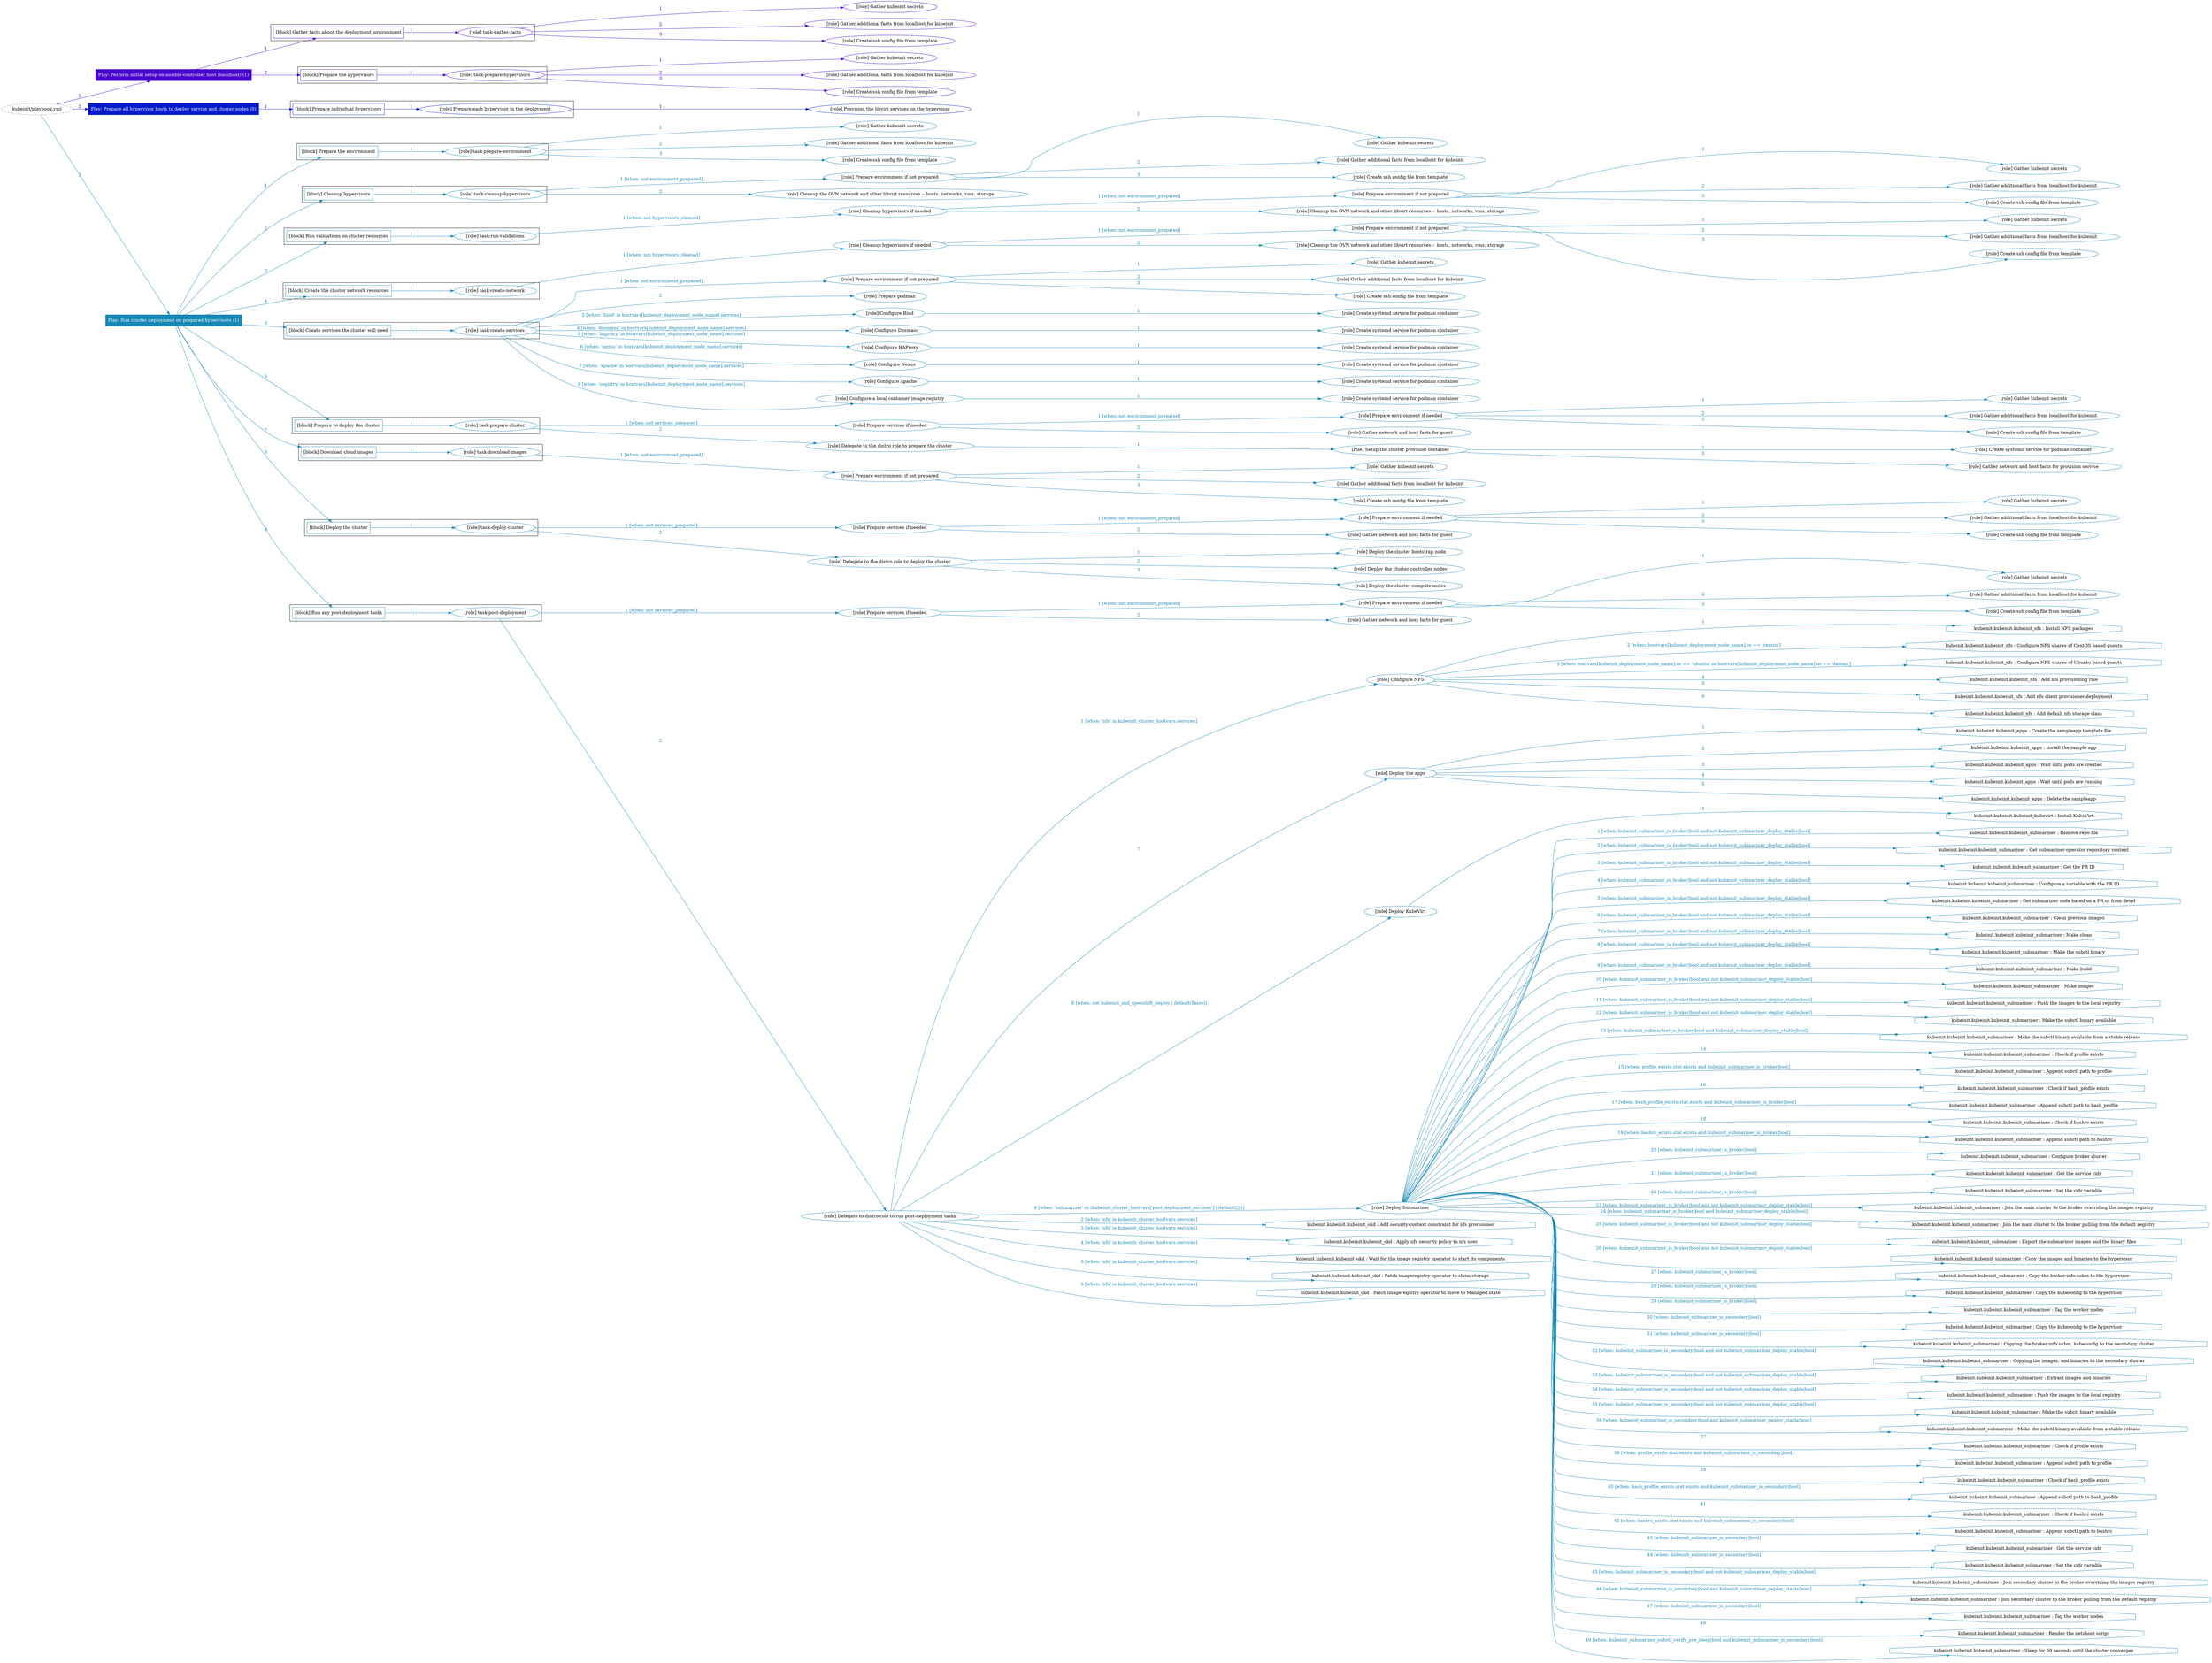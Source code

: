 digraph {
	graph [concentrate=true ordering=in rankdir=LR ratio=fill]
	edge [esep=5 sep=10]
	"kubeinit/playbook.yml" [URL="/home/runner/work/kubeinit/kubeinit/kubeinit/playbook.yml" id=playbook_ecff43be style=dotted]
	play_19c0937c [label="Play: Perform initial setup on ansible-controller host (localhost) (1)" URL="/home/runner/work/kubeinit/kubeinit/kubeinit/playbook.yml" color="#4602ca" fontcolor="#ffffff" id=play_19c0937c shape=box style=filled tooltip=localhost]
	"kubeinit/playbook.yml" -> play_19c0937c [label="1 " color="#4602ca" fontcolor="#4602ca" id=edge_a47162c6 labeltooltip="1 " tooltip="1 "]
	subgraph "Gather kubeinit secrets" {
		role_99fc5716 [label="[role] Gather kubeinit secrets" URL="/home/runner/.ansible/collections/ansible_collections/kubeinit/kubeinit/roles/kubeinit_prepare/tasks/gather_kubeinit_facts.yml" color="#4602ca" id=role_99fc5716 tooltip="Gather kubeinit secrets"]
	}
	subgraph "Gather additional facts from localhost for kubeinit" {
		role_38b3f2c0 [label="[role] Gather additional facts from localhost for kubeinit" URL="/home/runner/.ansible/collections/ansible_collections/kubeinit/kubeinit/roles/kubeinit_prepare/tasks/gather_kubeinit_facts.yml" color="#4602ca" id=role_38b3f2c0 tooltip="Gather additional facts from localhost for kubeinit"]
	}
	subgraph "Create ssh config file from template" {
		role_9d6017c3 [label="[role] Create ssh config file from template" URL="/home/runner/.ansible/collections/ansible_collections/kubeinit/kubeinit/roles/kubeinit_prepare/tasks/gather_kubeinit_facts.yml" color="#4602ca" id=role_9d6017c3 tooltip="Create ssh config file from template"]
	}
	subgraph "task-gather-facts" {
		role_c09f3c6f [label="[role] task-gather-facts" URL="/home/runner/work/kubeinit/kubeinit/kubeinit/playbook.yml" color="#4602ca" id=role_c09f3c6f tooltip="task-gather-facts"]
		role_c09f3c6f -> role_99fc5716 [label="1 " color="#4602ca" fontcolor="#4602ca" id=edge_92e82597 labeltooltip="1 " tooltip="1 "]
		role_c09f3c6f -> role_38b3f2c0 [label="2 " color="#4602ca" fontcolor="#4602ca" id=edge_d274a474 labeltooltip="2 " tooltip="2 "]
		role_c09f3c6f -> role_9d6017c3 [label="3 " color="#4602ca" fontcolor="#4602ca" id=edge_4750f2d4 labeltooltip="3 " tooltip="3 "]
	}
	subgraph "Gather kubeinit secrets" {
		role_f06a15ef [label="[role] Gather kubeinit secrets" URL="/home/runner/.ansible/collections/ansible_collections/kubeinit/kubeinit/roles/kubeinit_prepare/tasks/gather_kubeinit_facts.yml" color="#4602ca" id=role_f06a15ef tooltip="Gather kubeinit secrets"]
	}
	subgraph "Gather additional facts from localhost for kubeinit" {
		role_95c46d87 [label="[role] Gather additional facts from localhost for kubeinit" URL="/home/runner/.ansible/collections/ansible_collections/kubeinit/kubeinit/roles/kubeinit_prepare/tasks/gather_kubeinit_facts.yml" color="#4602ca" id=role_95c46d87 tooltip="Gather additional facts from localhost for kubeinit"]
	}
	subgraph "Create ssh config file from template" {
		role_59aaf92f [label="[role] Create ssh config file from template" URL="/home/runner/.ansible/collections/ansible_collections/kubeinit/kubeinit/roles/kubeinit_prepare/tasks/gather_kubeinit_facts.yml" color="#4602ca" id=role_59aaf92f tooltip="Create ssh config file from template"]
	}
	subgraph "task-prepare-hypervisors" {
		role_b2eba067 [label="[role] task-prepare-hypervisors" URL="/home/runner/work/kubeinit/kubeinit/kubeinit/playbook.yml" color="#4602ca" id=role_b2eba067 tooltip="task-prepare-hypervisors"]
		role_b2eba067 -> role_f06a15ef [label="1 " color="#4602ca" fontcolor="#4602ca" id=edge_b2f29f43 labeltooltip="1 " tooltip="1 "]
		role_b2eba067 -> role_95c46d87 [label="2 " color="#4602ca" fontcolor="#4602ca" id=edge_89553e37 labeltooltip="2 " tooltip="2 "]
		role_b2eba067 -> role_59aaf92f [label="3 " color="#4602ca" fontcolor="#4602ca" id=edge_62766ecc labeltooltip="3 " tooltip="3 "]
	}
	subgraph "Play: Perform initial setup on ansible-controller host (localhost) (1)" {
		play_19c0937c -> block_d49d44bb [label=1 color="#4602ca" fontcolor="#4602ca" id=edge_83f244ae labeltooltip=1 tooltip=1]
		subgraph cluster_block_d49d44bb {
			block_d49d44bb [label="[block] Gather facts about the deployment environment" URL="/home/runner/work/kubeinit/kubeinit/kubeinit/playbook.yml" color="#4602ca" id=block_d49d44bb labeltooltip="Gather facts about the deployment environment" shape=box tooltip="Gather facts about the deployment environment"]
			block_d49d44bb -> role_c09f3c6f [label="1 " color="#4602ca" fontcolor="#4602ca" id=edge_5344695d labeltooltip="1 " tooltip="1 "]
		}
		play_19c0937c -> block_814c4642 [label=2 color="#4602ca" fontcolor="#4602ca" id=edge_8e0d4a7d labeltooltip=2 tooltip=2]
		subgraph cluster_block_814c4642 {
			block_814c4642 [label="[block] Prepare the hypervisors" URL="/home/runner/work/kubeinit/kubeinit/kubeinit/playbook.yml" color="#4602ca" id=block_814c4642 labeltooltip="Prepare the hypervisors" shape=box tooltip="Prepare the hypervisors"]
			block_814c4642 -> role_b2eba067 [label="1 " color="#4602ca" fontcolor="#4602ca" id=edge_a43f615c labeltooltip="1 " tooltip="1 "]
		}
	}
	play_abe8f843 [label="Play: Prepare all hypervisor hosts to deploy service and cluster nodes (0)" URL="/home/runner/work/kubeinit/kubeinit/kubeinit/playbook.yml" color="#031bc9" fontcolor="#ffffff" id=play_abe8f843 shape=box style=filled tooltip="Play: Prepare all hypervisor hosts to deploy service and cluster nodes (0)"]
	"kubeinit/playbook.yml" -> play_abe8f843 [label="2 " color="#031bc9" fontcolor="#031bc9" id=edge_39171c69 labeltooltip="2 " tooltip="2 "]
	subgraph "Provision the libvirt services on the hypervisor" {
		role_36903c03 [label="[role] Provision the libvirt services on the hypervisor" URL="/home/runner/.ansible/collections/ansible_collections/kubeinit/kubeinit/roles/kubeinit_prepare/tasks/prepare_hypervisor.yml" color="#031bc9" id=role_36903c03 tooltip="Provision the libvirt services on the hypervisor"]
	}
	subgraph "Prepare each hypervisor in the deployment" {
		role_276b3e7d [label="[role] Prepare each hypervisor in the deployment" URL="/home/runner/work/kubeinit/kubeinit/kubeinit/playbook.yml" color="#031bc9" id=role_276b3e7d tooltip="Prepare each hypervisor in the deployment"]
		role_276b3e7d -> role_36903c03 [label="1 " color="#031bc9" fontcolor="#031bc9" id=edge_0f1074b9 labeltooltip="1 " tooltip="1 "]
	}
	subgraph "Play: Prepare all hypervisor hosts to deploy service and cluster nodes (0)" {
		play_abe8f843 -> block_5c664b6a [label=1 color="#031bc9" fontcolor="#031bc9" id=edge_6f92c42a labeltooltip=1 tooltip=1]
		subgraph cluster_block_5c664b6a {
			block_5c664b6a [label="[block] Prepare individual hypervisors" URL="/home/runner/work/kubeinit/kubeinit/kubeinit/playbook.yml" color="#031bc9" id=block_5c664b6a labeltooltip="Prepare individual hypervisors" shape=box tooltip="Prepare individual hypervisors"]
			block_5c664b6a -> role_276b3e7d [label="1 " color="#031bc9" fontcolor="#031bc9" id=edge_29267492 labeltooltip="1 " tooltip="1 "]
		}
	}
	play_ffa23c59 [label="Play: Run cluster deployment on prepared hypervisors (1)" URL="/home/runner/work/kubeinit/kubeinit/kubeinit/playbook.yml" color="#1887b4" fontcolor="#ffffff" id=play_ffa23c59 shape=box style=filled tooltip=localhost]
	"kubeinit/playbook.yml" -> play_ffa23c59 [label="3 " color="#1887b4" fontcolor="#1887b4" id=edge_36436191 labeltooltip="3 " tooltip="3 "]
	subgraph "Gather kubeinit secrets" {
		role_c870f7e2 [label="[role] Gather kubeinit secrets" URL="/home/runner/.ansible/collections/ansible_collections/kubeinit/kubeinit/roles/kubeinit_prepare/tasks/gather_kubeinit_facts.yml" color="#1887b4" id=role_c870f7e2 tooltip="Gather kubeinit secrets"]
	}
	subgraph "Gather additional facts from localhost for kubeinit" {
		role_8f99cef9 [label="[role] Gather additional facts from localhost for kubeinit" URL="/home/runner/.ansible/collections/ansible_collections/kubeinit/kubeinit/roles/kubeinit_prepare/tasks/gather_kubeinit_facts.yml" color="#1887b4" id=role_8f99cef9 tooltip="Gather additional facts from localhost for kubeinit"]
	}
	subgraph "Create ssh config file from template" {
		role_c21cfe2d [label="[role] Create ssh config file from template" URL="/home/runner/.ansible/collections/ansible_collections/kubeinit/kubeinit/roles/kubeinit_prepare/tasks/gather_kubeinit_facts.yml" color="#1887b4" id=role_c21cfe2d tooltip="Create ssh config file from template"]
	}
	subgraph "task-prepare-environment" {
		role_85af10dc [label="[role] task-prepare-environment" URL="/home/runner/work/kubeinit/kubeinit/kubeinit/playbook.yml" color="#1887b4" id=role_85af10dc tooltip="task-prepare-environment"]
		role_85af10dc -> role_c870f7e2 [label="1 " color="#1887b4" fontcolor="#1887b4" id=edge_08b55e56 labeltooltip="1 " tooltip="1 "]
		role_85af10dc -> role_8f99cef9 [label="2 " color="#1887b4" fontcolor="#1887b4" id=edge_f9f84c88 labeltooltip="2 " tooltip="2 "]
		role_85af10dc -> role_c21cfe2d [label="3 " color="#1887b4" fontcolor="#1887b4" id=edge_a2825c49 labeltooltip="3 " tooltip="3 "]
	}
	subgraph "Gather kubeinit secrets" {
		role_612f6b85 [label="[role] Gather kubeinit secrets" URL="/home/runner/.ansible/collections/ansible_collections/kubeinit/kubeinit/roles/kubeinit_prepare/tasks/gather_kubeinit_facts.yml" color="#1887b4" id=role_612f6b85 tooltip="Gather kubeinit secrets"]
	}
	subgraph "Gather additional facts from localhost for kubeinit" {
		role_1fdc47ae [label="[role] Gather additional facts from localhost for kubeinit" URL="/home/runner/.ansible/collections/ansible_collections/kubeinit/kubeinit/roles/kubeinit_prepare/tasks/gather_kubeinit_facts.yml" color="#1887b4" id=role_1fdc47ae tooltip="Gather additional facts from localhost for kubeinit"]
	}
	subgraph "Create ssh config file from template" {
		role_688816d7 [label="[role] Create ssh config file from template" URL="/home/runner/.ansible/collections/ansible_collections/kubeinit/kubeinit/roles/kubeinit_prepare/tasks/gather_kubeinit_facts.yml" color="#1887b4" id=role_688816d7 tooltip="Create ssh config file from template"]
	}
	subgraph "Prepare environment if not prepared" {
		role_61b7a234 [label="[role] Prepare environment if not prepared" URL="/home/runner/.ansible/collections/ansible_collections/kubeinit/kubeinit/roles/kubeinit_prepare/tasks/cleanup_hypervisors.yml" color="#1887b4" id=role_61b7a234 tooltip="Prepare environment if not prepared"]
		role_61b7a234 -> role_612f6b85 [label="1 " color="#1887b4" fontcolor="#1887b4" id=edge_2020d4ca labeltooltip="1 " tooltip="1 "]
		role_61b7a234 -> role_1fdc47ae [label="2 " color="#1887b4" fontcolor="#1887b4" id=edge_36919d4b labeltooltip="2 " tooltip="2 "]
		role_61b7a234 -> role_688816d7 [label="3 " color="#1887b4" fontcolor="#1887b4" id=edge_5c1e8b3f labeltooltip="3 " tooltip="3 "]
	}
	subgraph "Cleanup the OVN network and other libvirt resources -- hosts, networks, vms, storage" {
		role_407b0166 [label="[role] Cleanup the OVN network and other libvirt resources -- hosts, networks, vms, storage" URL="/home/runner/.ansible/collections/ansible_collections/kubeinit/kubeinit/roles/kubeinit_prepare/tasks/cleanup_hypervisors.yml" color="#1887b4" id=role_407b0166 tooltip="Cleanup the OVN network and other libvirt resources -- hosts, networks, vms, storage"]
	}
	subgraph "task-cleanup-hypervisors" {
		role_ec23a09b [label="[role] task-cleanup-hypervisors" URL="/home/runner/work/kubeinit/kubeinit/kubeinit/playbook.yml" color="#1887b4" id=role_ec23a09b tooltip="task-cleanup-hypervisors"]
		role_ec23a09b -> role_61b7a234 [label="1 [when: not environment_prepared]" color="#1887b4" fontcolor="#1887b4" id=edge_74e813d4 labeltooltip="1 [when: not environment_prepared]" tooltip="1 [when: not environment_prepared]"]
		role_ec23a09b -> role_407b0166 [label="2 " color="#1887b4" fontcolor="#1887b4" id=edge_aef4878a labeltooltip="2 " tooltip="2 "]
	}
	subgraph "Gather kubeinit secrets" {
		role_d03c6b57 [label="[role] Gather kubeinit secrets" URL="/home/runner/.ansible/collections/ansible_collections/kubeinit/kubeinit/roles/kubeinit_prepare/tasks/gather_kubeinit_facts.yml" color="#1887b4" id=role_d03c6b57 tooltip="Gather kubeinit secrets"]
	}
	subgraph "Gather additional facts from localhost for kubeinit" {
		role_4f73cf65 [label="[role] Gather additional facts from localhost for kubeinit" URL="/home/runner/.ansible/collections/ansible_collections/kubeinit/kubeinit/roles/kubeinit_prepare/tasks/gather_kubeinit_facts.yml" color="#1887b4" id=role_4f73cf65 tooltip="Gather additional facts from localhost for kubeinit"]
	}
	subgraph "Create ssh config file from template" {
		role_c8e1218f [label="[role] Create ssh config file from template" URL="/home/runner/.ansible/collections/ansible_collections/kubeinit/kubeinit/roles/kubeinit_prepare/tasks/gather_kubeinit_facts.yml" color="#1887b4" id=role_c8e1218f tooltip="Create ssh config file from template"]
	}
	subgraph "Prepare environment if not prepared" {
		role_19ac6e38 [label="[role] Prepare environment if not prepared" URL="/home/runner/.ansible/collections/ansible_collections/kubeinit/kubeinit/roles/kubeinit_prepare/tasks/cleanup_hypervisors.yml" color="#1887b4" id=role_19ac6e38 tooltip="Prepare environment if not prepared"]
		role_19ac6e38 -> role_d03c6b57 [label="1 " color="#1887b4" fontcolor="#1887b4" id=edge_daf97f66 labeltooltip="1 " tooltip="1 "]
		role_19ac6e38 -> role_4f73cf65 [label="2 " color="#1887b4" fontcolor="#1887b4" id=edge_cfd0fb85 labeltooltip="2 " tooltip="2 "]
		role_19ac6e38 -> role_c8e1218f [label="3 " color="#1887b4" fontcolor="#1887b4" id=edge_d331b4ab labeltooltip="3 " tooltip="3 "]
	}
	subgraph "Cleanup the OVN network and other libvirt resources -- hosts, networks, vms, storage" {
		role_57435123 [label="[role] Cleanup the OVN network and other libvirt resources -- hosts, networks, vms, storage" URL="/home/runner/.ansible/collections/ansible_collections/kubeinit/kubeinit/roles/kubeinit_prepare/tasks/cleanup_hypervisors.yml" color="#1887b4" id=role_57435123 tooltip="Cleanup the OVN network and other libvirt resources -- hosts, networks, vms, storage"]
	}
	subgraph "Cleanup hypervisors if needed" {
		role_75fe63e7 [label="[role] Cleanup hypervisors if needed" URL="/home/runner/.ansible/collections/ansible_collections/kubeinit/kubeinit/roles/kubeinit_validations/tasks/main.yml" color="#1887b4" id=role_75fe63e7 tooltip="Cleanup hypervisors if needed"]
		role_75fe63e7 -> role_19ac6e38 [label="1 [when: not environment_prepared]" color="#1887b4" fontcolor="#1887b4" id=edge_1179ba7a labeltooltip="1 [when: not environment_prepared]" tooltip="1 [when: not environment_prepared]"]
		role_75fe63e7 -> role_57435123 [label="2 " color="#1887b4" fontcolor="#1887b4" id=edge_6fa1e1b5 labeltooltip="2 " tooltip="2 "]
	}
	subgraph "task-run-validations" {
		role_fd8c8750 [label="[role] task-run-validations" URL="/home/runner/work/kubeinit/kubeinit/kubeinit/playbook.yml" color="#1887b4" id=role_fd8c8750 tooltip="task-run-validations"]
		role_fd8c8750 -> role_75fe63e7 [label="1 [when: not hypervisors_cleaned]" color="#1887b4" fontcolor="#1887b4" id=edge_710e010a labeltooltip="1 [when: not hypervisors_cleaned]" tooltip="1 [when: not hypervisors_cleaned]"]
	}
	subgraph "Gather kubeinit secrets" {
		role_ffaa608d [label="[role] Gather kubeinit secrets" URL="/home/runner/.ansible/collections/ansible_collections/kubeinit/kubeinit/roles/kubeinit_prepare/tasks/gather_kubeinit_facts.yml" color="#1887b4" id=role_ffaa608d tooltip="Gather kubeinit secrets"]
	}
	subgraph "Gather additional facts from localhost for kubeinit" {
		role_8f63d23a [label="[role] Gather additional facts from localhost for kubeinit" URL="/home/runner/.ansible/collections/ansible_collections/kubeinit/kubeinit/roles/kubeinit_prepare/tasks/gather_kubeinit_facts.yml" color="#1887b4" id=role_8f63d23a tooltip="Gather additional facts from localhost for kubeinit"]
	}
	subgraph "Create ssh config file from template" {
		role_3996b5de [label="[role] Create ssh config file from template" URL="/home/runner/.ansible/collections/ansible_collections/kubeinit/kubeinit/roles/kubeinit_prepare/tasks/gather_kubeinit_facts.yml" color="#1887b4" id=role_3996b5de tooltip="Create ssh config file from template"]
	}
	subgraph "Prepare environment if not prepared" {
		role_03c664c1 [label="[role] Prepare environment if not prepared" URL="/home/runner/.ansible/collections/ansible_collections/kubeinit/kubeinit/roles/kubeinit_prepare/tasks/cleanup_hypervisors.yml" color="#1887b4" id=role_03c664c1 tooltip="Prepare environment if not prepared"]
		role_03c664c1 -> role_ffaa608d [label="1 " color="#1887b4" fontcolor="#1887b4" id=edge_dde42502 labeltooltip="1 " tooltip="1 "]
		role_03c664c1 -> role_8f63d23a [label="2 " color="#1887b4" fontcolor="#1887b4" id=edge_91622fd9 labeltooltip="2 " tooltip="2 "]
		role_03c664c1 -> role_3996b5de [label="3 " color="#1887b4" fontcolor="#1887b4" id=edge_7eb55607 labeltooltip="3 " tooltip="3 "]
	}
	subgraph "Cleanup the OVN network and other libvirt resources -- hosts, networks, vms, storage" {
		role_47778684 [label="[role] Cleanup the OVN network and other libvirt resources -- hosts, networks, vms, storage" URL="/home/runner/.ansible/collections/ansible_collections/kubeinit/kubeinit/roles/kubeinit_prepare/tasks/cleanup_hypervisors.yml" color="#1887b4" id=role_47778684 tooltip="Cleanup the OVN network and other libvirt resources -- hosts, networks, vms, storage"]
	}
	subgraph "Cleanup hypervisors if needed" {
		role_e200059a [label="[role] Cleanup hypervisors if needed" URL="/home/runner/.ansible/collections/ansible_collections/kubeinit/kubeinit/roles/kubeinit_libvirt/tasks/create_network.yml" color="#1887b4" id=role_e200059a tooltip="Cleanup hypervisors if needed"]
		role_e200059a -> role_03c664c1 [label="1 [when: not environment_prepared]" color="#1887b4" fontcolor="#1887b4" id=edge_52a92ba3 labeltooltip="1 [when: not environment_prepared]" tooltip="1 [when: not environment_prepared]"]
		role_e200059a -> role_47778684 [label="2 " color="#1887b4" fontcolor="#1887b4" id=edge_afc2cb30 labeltooltip="2 " tooltip="2 "]
	}
	subgraph "task-create-network" {
		role_69e2518e [label="[role] task-create-network" URL="/home/runner/work/kubeinit/kubeinit/kubeinit/playbook.yml" color="#1887b4" id=role_69e2518e tooltip="task-create-network"]
		role_69e2518e -> role_e200059a [label="1 [when: not hypervisors_cleaned]" color="#1887b4" fontcolor="#1887b4" id=edge_9cff9d8b labeltooltip="1 [when: not hypervisors_cleaned]" tooltip="1 [when: not hypervisors_cleaned]"]
	}
	subgraph "Gather kubeinit secrets" {
		role_a26704a6 [label="[role] Gather kubeinit secrets" URL="/home/runner/.ansible/collections/ansible_collections/kubeinit/kubeinit/roles/kubeinit_prepare/tasks/gather_kubeinit_facts.yml" color="#1887b4" id=role_a26704a6 tooltip="Gather kubeinit secrets"]
	}
	subgraph "Gather additional facts from localhost for kubeinit" {
		role_24dacb95 [label="[role] Gather additional facts from localhost for kubeinit" URL="/home/runner/.ansible/collections/ansible_collections/kubeinit/kubeinit/roles/kubeinit_prepare/tasks/gather_kubeinit_facts.yml" color="#1887b4" id=role_24dacb95 tooltip="Gather additional facts from localhost for kubeinit"]
	}
	subgraph "Create ssh config file from template" {
		role_ccb419be [label="[role] Create ssh config file from template" URL="/home/runner/.ansible/collections/ansible_collections/kubeinit/kubeinit/roles/kubeinit_prepare/tasks/gather_kubeinit_facts.yml" color="#1887b4" id=role_ccb419be tooltip="Create ssh config file from template"]
	}
	subgraph "Prepare environment if not prepared" {
		role_79c754fd [label="[role] Prepare environment if not prepared" URL="/home/runner/.ansible/collections/ansible_collections/kubeinit/kubeinit/roles/kubeinit_services/tasks/main.yml" color="#1887b4" id=role_79c754fd tooltip="Prepare environment if not prepared"]
		role_79c754fd -> role_a26704a6 [label="1 " color="#1887b4" fontcolor="#1887b4" id=edge_f7b10b8a labeltooltip="1 " tooltip="1 "]
		role_79c754fd -> role_24dacb95 [label="2 " color="#1887b4" fontcolor="#1887b4" id=edge_7e6341d9 labeltooltip="2 " tooltip="2 "]
		role_79c754fd -> role_ccb419be [label="3 " color="#1887b4" fontcolor="#1887b4" id=edge_11ac9b7a labeltooltip="3 " tooltip="3 "]
	}
	subgraph "Prepare podman" {
		role_c07f77c9 [label="[role] Prepare podman" URL="/home/runner/.ansible/collections/ansible_collections/kubeinit/kubeinit/roles/kubeinit_services/tasks/00_create_service_pod.yml" color="#1887b4" id=role_c07f77c9 tooltip="Prepare podman"]
	}
	subgraph "Create systemd service for podman container" {
		role_c6fe5172 [label="[role] Create systemd service for podman container" URL="/home/runner/.ansible/collections/ansible_collections/kubeinit/kubeinit/roles/kubeinit_bind/tasks/main.yml" color="#1887b4" id=role_c6fe5172 tooltip="Create systemd service for podman container"]
	}
	subgraph "Configure Bind" {
		role_bee65234 [label="[role] Configure Bind" URL="/home/runner/.ansible/collections/ansible_collections/kubeinit/kubeinit/roles/kubeinit_services/tasks/start_services_containers.yml" color="#1887b4" id=role_bee65234 tooltip="Configure Bind"]
		role_bee65234 -> role_c6fe5172 [label="1 " color="#1887b4" fontcolor="#1887b4" id=edge_fbaa30d7 labeltooltip="1 " tooltip="1 "]
	}
	subgraph "Create systemd service for podman container" {
		role_dce903c9 [label="[role] Create systemd service for podman container" URL="/home/runner/.ansible/collections/ansible_collections/kubeinit/kubeinit/roles/kubeinit_dnsmasq/tasks/main.yml" color="#1887b4" id=role_dce903c9 tooltip="Create systemd service for podman container"]
	}
	subgraph "Configure Dnsmasq" {
		role_b0a25b67 [label="[role] Configure Dnsmasq" URL="/home/runner/.ansible/collections/ansible_collections/kubeinit/kubeinit/roles/kubeinit_services/tasks/start_services_containers.yml" color="#1887b4" id=role_b0a25b67 tooltip="Configure Dnsmasq"]
		role_b0a25b67 -> role_dce903c9 [label="1 " color="#1887b4" fontcolor="#1887b4" id=edge_26360ce3 labeltooltip="1 " tooltip="1 "]
	}
	subgraph "Create systemd service for podman container" {
		role_bebc8b4a [label="[role] Create systemd service for podman container" URL="/home/runner/.ansible/collections/ansible_collections/kubeinit/kubeinit/roles/kubeinit_haproxy/tasks/main.yml" color="#1887b4" id=role_bebc8b4a tooltip="Create systemd service for podman container"]
	}
	subgraph "Configure HAProxy" {
		role_f174ceb9 [label="[role] Configure HAProxy" URL="/home/runner/.ansible/collections/ansible_collections/kubeinit/kubeinit/roles/kubeinit_services/tasks/start_services_containers.yml" color="#1887b4" id=role_f174ceb9 tooltip="Configure HAProxy"]
		role_f174ceb9 -> role_bebc8b4a [label="1 " color="#1887b4" fontcolor="#1887b4" id=edge_6ad16b53 labeltooltip="1 " tooltip="1 "]
	}
	subgraph "Create systemd service for podman container" {
		role_eb33b014 [label="[role] Create systemd service for podman container" URL="/home/runner/.ansible/collections/ansible_collections/kubeinit/kubeinit/roles/kubeinit_nexus/tasks/main.yml" color="#1887b4" id=role_eb33b014 tooltip="Create systemd service for podman container"]
	}
	subgraph "Configure Nexus" {
		role_332bef31 [label="[role] Configure Nexus" URL="/home/runner/.ansible/collections/ansible_collections/kubeinit/kubeinit/roles/kubeinit_services/tasks/start_services_containers.yml" color="#1887b4" id=role_332bef31 tooltip="Configure Nexus"]
		role_332bef31 -> role_eb33b014 [label="1 " color="#1887b4" fontcolor="#1887b4" id=edge_8ee6aca0 labeltooltip="1 " tooltip="1 "]
	}
	subgraph "Create systemd service for podman container" {
		role_68db0133 [label="[role] Create systemd service for podman container" URL="/home/runner/.ansible/collections/ansible_collections/kubeinit/kubeinit/roles/kubeinit_apache/tasks/main.yml" color="#1887b4" id=role_68db0133 tooltip="Create systemd service for podman container"]
	}
	subgraph "Configure Apache" {
		role_acf0a849 [label="[role] Configure Apache" URL="/home/runner/.ansible/collections/ansible_collections/kubeinit/kubeinit/roles/kubeinit_services/tasks/start_services_containers.yml" color="#1887b4" id=role_acf0a849 tooltip="Configure Apache"]
		role_acf0a849 -> role_68db0133 [label="1 " color="#1887b4" fontcolor="#1887b4" id=edge_5c5cd9af labeltooltip="1 " tooltip="1 "]
	}
	subgraph "Create systemd service for podman container" {
		role_031fffa7 [label="[role] Create systemd service for podman container" URL="/home/runner/.ansible/collections/ansible_collections/kubeinit/kubeinit/roles/kubeinit_registry/tasks/main.yml" color="#1887b4" id=role_031fffa7 tooltip="Create systemd service for podman container"]
	}
	subgraph "Configure a local container image registry" {
		role_bf80e670 [label="[role] Configure a local container image registry" URL="/home/runner/.ansible/collections/ansible_collections/kubeinit/kubeinit/roles/kubeinit_services/tasks/start_services_containers.yml" color="#1887b4" id=role_bf80e670 tooltip="Configure a local container image registry"]
		role_bf80e670 -> role_031fffa7 [label="1 " color="#1887b4" fontcolor="#1887b4" id=edge_bbd79bc5 labeltooltip="1 " tooltip="1 "]
	}
	subgraph "task-create-services" {
		role_92af2687 [label="[role] task-create-services" URL="/home/runner/work/kubeinit/kubeinit/kubeinit/playbook.yml" color="#1887b4" id=role_92af2687 tooltip="task-create-services"]
		role_92af2687 -> role_79c754fd [label="1 [when: not environment_prepared]" color="#1887b4" fontcolor="#1887b4" id=edge_171afadd labeltooltip="1 [when: not environment_prepared]" tooltip="1 [when: not environment_prepared]"]
		role_92af2687 -> role_c07f77c9 [label="2 " color="#1887b4" fontcolor="#1887b4" id=edge_ec00ee72 labeltooltip="2 " tooltip="2 "]
		role_92af2687 -> role_bee65234 [label="3 [when: 'bind' in hostvars[kubeinit_deployment_node_name].services]" color="#1887b4" fontcolor="#1887b4" id=edge_bfdc3b08 labeltooltip="3 [when: 'bind' in hostvars[kubeinit_deployment_node_name].services]" tooltip="3 [when: 'bind' in hostvars[kubeinit_deployment_node_name].services]"]
		role_92af2687 -> role_b0a25b67 [label="4 [when: 'dnsmasq' in hostvars[kubeinit_deployment_node_name].services]" color="#1887b4" fontcolor="#1887b4" id=edge_148f97d1 labeltooltip="4 [when: 'dnsmasq' in hostvars[kubeinit_deployment_node_name].services]" tooltip="4 [when: 'dnsmasq' in hostvars[kubeinit_deployment_node_name].services]"]
		role_92af2687 -> role_f174ceb9 [label="5 [when: 'haproxy' in hostvars[kubeinit_deployment_node_name].services]" color="#1887b4" fontcolor="#1887b4" id=edge_4a98aeac labeltooltip="5 [when: 'haproxy' in hostvars[kubeinit_deployment_node_name].services]" tooltip="5 [when: 'haproxy' in hostvars[kubeinit_deployment_node_name].services]"]
		role_92af2687 -> role_332bef31 [label="6 [when: 'nexus' in hostvars[kubeinit_deployment_node_name].services]" color="#1887b4" fontcolor="#1887b4" id=edge_bdfdcf14 labeltooltip="6 [when: 'nexus' in hostvars[kubeinit_deployment_node_name].services]" tooltip="6 [when: 'nexus' in hostvars[kubeinit_deployment_node_name].services]"]
		role_92af2687 -> role_acf0a849 [label="7 [when: 'apache' in hostvars[kubeinit_deployment_node_name].services]" color="#1887b4" fontcolor="#1887b4" id=edge_fd0cd85d labeltooltip="7 [when: 'apache' in hostvars[kubeinit_deployment_node_name].services]" tooltip="7 [when: 'apache' in hostvars[kubeinit_deployment_node_name].services]"]
		role_92af2687 -> role_bf80e670 [label="8 [when: 'registry' in hostvars[kubeinit_deployment_node_name].services]" color="#1887b4" fontcolor="#1887b4" id=edge_86d5090b labeltooltip="8 [when: 'registry' in hostvars[kubeinit_deployment_node_name].services]" tooltip="8 [when: 'registry' in hostvars[kubeinit_deployment_node_name].services]"]
	}
	subgraph "Gather kubeinit secrets" {
		role_9c83d3cb [label="[role] Gather kubeinit secrets" URL="/home/runner/.ansible/collections/ansible_collections/kubeinit/kubeinit/roles/kubeinit_prepare/tasks/gather_kubeinit_facts.yml" color="#1887b4" id=role_9c83d3cb tooltip="Gather kubeinit secrets"]
	}
	subgraph "Gather additional facts from localhost for kubeinit" {
		role_f0b5dab4 [label="[role] Gather additional facts from localhost for kubeinit" URL="/home/runner/.ansible/collections/ansible_collections/kubeinit/kubeinit/roles/kubeinit_prepare/tasks/gather_kubeinit_facts.yml" color="#1887b4" id=role_f0b5dab4 tooltip="Gather additional facts from localhost for kubeinit"]
	}
	subgraph "Create ssh config file from template" {
		role_f8949e47 [label="[role] Create ssh config file from template" URL="/home/runner/.ansible/collections/ansible_collections/kubeinit/kubeinit/roles/kubeinit_prepare/tasks/gather_kubeinit_facts.yml" color="#1887b4" id=role_f8949e47 tooltip="Create ssh config file from template"]
	}
	subgraph "Prepare environment if needed" {
		role_017cd436 [label="[role] Prepare environment if needed" URL="/home/runner/.ansible/collections/ansible_collections/kubeinit/kubeinit/roles/kubeinit_services/tasks/prepare_services.yml" color="#1887b4" id=role_017cd436 tooltip="Prepare environment if needed"]
		role_017cd436 -> role_9c83d3cb [label="1 " color="#1887b4" fontcolor="#1887b4" id=edge_f3472750 labeltooltip="1 " tooltip="1 "]
		role_017cd436 -> role_f0b5dab4 [label="2 " color="#1887b4" fontcolor="#1887b4" id=edge_0450d880 labeltooltip="2 " tooltip="2 "]
		role_017cd436 -> role_f8949e47 [label="3 " color="#1887b4" fontcolor="#1887b4" id=edge_d940bba5 labeltooltip="3 " tooltip="3 "]
	}
	subgraph "Gather network and host facts for guest" {
		role_15c132e2 [label="[role] Gather network and host facts for guest" URL="/home/runner/.ansible/collections/ansible_collections/kubeinit/kubeinit/roles/kubeinit_services/tasks/prepare_services.yml" color="#1887b4" id=role_15c132e2 tooltip="Gather network and host facts for guest"]
	}
	subgraph "Prepare services if needed" {
		role_ef0fe268 [label="[role] Prepare services if needed" URL="/home/runner/.ansible/collections/ansible_collections/kubeinit/kubeinit/roles/kubeinit_prepare/tasks/prepare_cluster.yml" color="#1887b4" id=role_ef0fe268 tooltip="Prepare services if needed"]
		role_ef0fe268 -> role_017cd436 [label="1 [when: not environment_prepared]" color="#1887b4" fontcolor="#1887b4" id=edge_f3664c75 labeltooltip="1 [when: not environment_prepared]" tooltip="1 [when: not environment_prepared]"]
		role_ef0fe268 -> role_15c132e2 [label="2 " color="#1887b4" fontcolor="#1887b4" id=edge_e4aab73b labeltooltip="2 " tooltip="2 "]
	}
	subgraph "Create systemd service for podman container" {
		role_2a9bb156 [label="[role] Create systemd service for podman container" URL="/home/runner/.ansible/collections/ansible_collections/kubeinit/kubeinit/roles/kubeinit_services/tasks/create_provision_container.yml" color="#1887b4" id=role_2a9bb156 tooltip="Create systemd service for podman container"]
	}
	subgraph "Gather network and host facts for provision service" {
		role_fb91555d [label="[role] Gather network and host facts for provision service" URL="/home/runner/.ansible/collections/ansible_collections/kubeinit/kubeinit/roles/kubeinit_services/tasks/create_provision_container.yml" color="#1887b4" id=role_fb91555d tooltip="Gather network and host facts for provision service"]
	}
	subgraph "Setup the cluster provision container" {
		role_1fd61d0c [label="[role] Setup the cluster provision container" URL="/home/runner/.ansible/collections/ansible_collections/kubeinit/kubeinit/roles/kubeinit_okd/tasks/prepare_cluster.yml" color="#1887b4" id=role_1fd61d0c tooltip="Setup the cluster provision container"]
		role_1fd61d0c -> role_2a9bb156 [label="1 " color="#1887b4" fontcolor="#1887b4" id=edge_c2b61c92 labeltooltip="1 " tooltip="1 "]
		role_1fd61d0c -> role_fb91555d [label="2 " color="#1887b4" fontcolor="#1887b4" id=edge_3aa85275 labeltooltip="2 " tooltip="2 "]
	}
	subgraph "Delegate to the distro role to prepare the cluster" {
		role_faac104d [label="[role] Delegate to the distro role to prepare the cluster" URL="/home/runner/.ansible/collections/ansible_collections/kubeinit/kubeinit/roles/kubeinit_prepare/tasks/prepare_cluster.yml" color="#1887b4" id=role_faac104d tooltip="Delegate to the distro role to prepare the cluster"]
		role_faac104d -> role_1fd61d0c [label="1 " color="#1887b4" fontcolor="#1887b4" id=edge_8faafbf9 labeltooltip="1 " tooltip="1 "]
	}
	subgraph "task-prepare-cluster" {
		role_a694afc7 [label="[role] task-prepare-cluster" URL="/home/runner/work/kubeinit/kubeinit/kubeinit/playbook.yml" color="#1887b4" id=role_a694afc7 tooltip="task-prepare-cluster"]
		role_a694afc7 -> role_ef0fe268 [label="1 [when: not services_prepared]" color="#1887b4" fontcolor="#1887b4" id=edge_0f8fc64e labeltooltip="1 [when: not services_prepared]" tooltip="1 [when: not services_prepared]"]
		role_a694afc7 -> role_faac104d [label="2 " color="#1887b4" fontcolor="#1887b4" id=edge_9810c81c labeltooltip="2 " tooltip="2 "]
	}
	subgraph "Gather kubeinit secrets" {
		role_5b3c336c [label="[role] Gather kubeinit secrets" URL="/home/runner/.ansible/collections/ansible_collections/kubeinit/kubeinit/roles/kubeinit_prepare/tasks/gather_kubeinit_facts.yml" color="#1887b4" id=role_5b3c336c tooltip="Gather kubeinit secrets"]
	}
	subgraph "Gather additional facts from localhost for kubeinit" {
		role_c625dbe5 [label="[role] Gather additional facts from localhost for kubeinit" URL="/home/runner/.ansible/collections/ansible_collections/kubeinit/kubeinit/roles/kubeinit_prepare/tasks/gather_kubeinit_facts.yml" color="#1887b4" id=role_c625dbe5 tooltip="Gather additional facts from localhost for kubeinit"]
	}
	subgraph "Create ssh config file from template" {
		role_ecaa1f82 [label="[role] Create ssh config file from template" URL="/home/runner/.ansible/collections/ansible_collections/kubeinit/kubeinit/roles/kubeinit_prepare/tasks/gather_kubeinit_facts.yml" color="#1887b4" id=role_ecaa1f82 tooltip="Create ssh config file from template"]
	}
	subgraph "Prepare environment if not prepared" {
		role_d7e285e4 [label="[role] Prepare environment if not prepared" URL="/home/runner/.ansible/collections/ansible_collections/kubeinit/kubeinit/roles/kubeinit_libvirt/tasks/download_cloud_images.yml" color="#1887b4" id=role_d7e285e4 tooltip="Prepare environment if not prepared"]
		role_d7e285e4 -> role_5b3c336c [label="1 " color="#1887b4" fontcolor="#1887b4" id=edge_a721b77c labeltooltip="1 " tooltip="1 "]
		role_d7e285e4 -> role_c625dbe5 [label="2 " color="#1887b4" fontcolor="#1887b4" id=edge_68764563 labeltooltip="2 " tooltip="2 "]
		role_d7e285e4 -> role_ecaa1f82 [label="3 " color="#1887b4" fontcolor="#1887b4" id=edge_95a80061 labeltooltip="3 " tooltip="3 "]
	}
	subgraph "task-download-images" {
		role_048e6d42 [label="[role] task-download-images" URL="/home/runner/work/kubeinit/kubeinit/kubeinit/playbook.yml" color="#1887b4" id=role_048e6d42 tooltip="task-download-images"]
		role_048e6d42 -> role_d7e285e4 [label="1 [when: not environment_prepared]" color="#1887b4" fontcolor="#1887b4" id=edge_a343c994 labeltooltip="1 [when: not environment_prepared]" tooltip="1 [when: not environment_prepared]"]
	}
	subgraph "Gather kubeinit secrets" {
		role_c76782fa [label="[role] Gather kubeinit secrets" URL="/home/runner/.ansible/collections/ansible_collections/kubeinit/kubeinit/roles/kubeinit_prepare/tasks/gather_kubeinit_facts.yml" color="#1887b4" id=role_c76782fa tooltip="Gather kubeinit secrets"]
	}
	subgraph "Gather additional facts from localhost for kubeinit" {
		role_57dc58e0 [label="[role] Gather additional facts from localhost for kubeinit" URL="/home/runner/.ansible/collections/ansible_collections/kubeinit/kubeinit/roles/kubeinit_prepare/tasks/gather_kubeinit_facts.yml" color="#1887b4" id=role_57dc58e0 tooltip="Gather additional facts from localhost for kubeinit"]
	}
	subgraph "Create ssh config file from template" {
		role_17d62daf [label="[role] Create ssh config file from template" URL="/home/runner/.ansible/collections/ansible_collections/kubeinit/kubeinit/roles/kubeinit_prepare/tasks/gather_kubeinit_facts.yml" color="#1887b4" id=role_17d62daf tooltip="Create ssh config file from template"]
	}
	subgraph "Prepare environment if needed" {
		role_f8d89e4a [label="[role] Prepare environment if needed" URL="/home/runner/.ansible/collections/ansible_collections/kubeinit/kubeinit/roles/kubeinit_services/tasks/prepare_services.yml" color="#1887b4" id=role_f8d89e4a tooltip="Prepare environment if needed"]
		role_f8d89e4a -> role_c76782fa [label="1 " color="#1887b4" fontcolor="#1887b4" id=edge_47908bc1 labeltooltip="1 " tooltip="1 "]
		role_f8d89e4a -> role_57dc58e0 [label="2 " color="#1887b4" fontcolor="#1887b4" id=edge_0820e234 labeltooltip="2 " tooltip="2 "]
		role_f8d89e4a -> role_17d62daf [label="3 " color="#1887b4" fontcolor="#1887b4" id=edge_166d3844 labeltooltip="3 " tooltip="3 "]
	}
	subgraph "Gather network and host facts for guest" {
		role_cfb5c0bc [label="[role] Gather network and host facts for guest" URL="/home/runner/.ansible/collections/ansible_collections/kubeinit/kubeinit/roles/kubeinit_services/tasks/prepare_services.yml" color="#1887b4" id=role_cfb5c0bc tooltip="Gather network and host facts for guest"]
	}
	subgraph "Prepare services if needed" {
		role_4edd6a65 [label="[role] Prepare services if needed" URL="/home/runner/.ansible/collections/ansible_collections/kubeinit/kubeinit/roles/kubeinit_prepare/tasks/deploy_cluster.yml" color="#1887b4" id=role_4edd6a65 tooltip="Prepare services if needed"]
		role_4edd6a65 -> role_f8d89e4a [label="1 [when: not environment_prepared]" color="#1887b4" fontcolor="#1887b4" id=edge_7163f699 labeltooltip="1 [when: not environment_prepared]" tooltip="1 [when: not environment_prepared]"]
		role_4edd6a65 -> role_cfb5c0bc [label="2 " color="#1887b4" fontcolor="#1887b4" id=edge_ca8cf5c0 labeltooltip="2 " tooltip="2 "]
	}
	subgraph "Deploy the cluster bootstrap node" {
		role_43277cb5 [label="[role] Deploy the cluster bootstrap node" URL="/home/runner/.ansible/collections/ansible_collections/kubeinit/kubeinit/roles/kubeinit_okd/tasks/main.yml" color="#1887b4" id=role_43277cb5 tooltip="Deploy the cluster bootstrap node"]
	}
	subgraph "Deploy the cluster controller nodes" {
		role_892f95db [label="[role] Deploy the cluster controller nodes" URL="/home/runner/.ansible/collections/ansible_collections/kubeinit/kubeinit/roles/kubeinit_okd/tasks/main.yml" color="#1887b4" id=role_892f95db tooltip="Deploy the cluster controller nodes"]
	}
	subgraph "Deploy the cluster compute nodes" {
		role_9042dd55 [label="[role] Deploy the cluster compute nodes" URL="/home/runner/.ansible/collections/ansible_collections/kubeinit/kubeinit/roles/kubeinit_okd/tasks/main.yml" color="#1887b4" id=role_9042dd55 tooltip="Deploy the cluster compute nodes"]
	}
	subgraph "Delegate to the distro role to deploy the cluster" {
		role_ac47a507 [label="[role] Delegate to the distro role to deploy the cluster" URL="/home/runner/.ansible/collections/ansible_collections/kubeinit/kubeinit/roles/kubeinit_prepare/tasks/deploy_cluster.yml" color="#1887b4" id=role_ac47a507 tooltip="Delegate to the distro role to deploy the cluster"]
		role_ac47a507 -> role_43277cb5 [label="1 " color="#1887b4" fontcolor="#1887b4" id=edge_32045773 labeltooltip="1 " tooltip="1 "]
		role_ac47a507 -> role_892f95db [label="2 " color="#1887b4" fontcolor="#1887b4" id=edge_e1ac4464 labeltooltip="2 " tooltip="2 "]
		role_ac47a507 -> role_9042dd55 [label="3 " color="#1887b4" fontcolor="#1887b4" id=edge_6361c867 labeltooltip="3 " tooltip="3 "]
	}
	subgraph "task-deploy-cluster" {
		role_87020734 [label="[role] task-deploy-cluster" URL="/home/runner/work/kubeinit/kubeinit/kubeinit/playbook.yml" color="#1887b4" id=role_87020734 tooltip="task-deploy-cluster"]
		role_87020734 -> role_4edd6a65 [label="1 [when: not services_prepared]" color="#1887b4" fontcolor="#1887b4" id=edge_6235db1d labeltooltip="1 [when: not services_prepared]" tooltip="1 [when: not services_prepared]"]
		role_87020734 -> role_ac47a507 [label="2 " color="#1887b4" fontcolor="#1887b4" id=edge_05a9ee43 labeltooltip="2 " tooltip="2 "]
	}
	subgraph "Gather kubeinit secrets" {
		role_68228a47 [label="[role] Gather kubeinit secrets" URL="/home/runner/.ansible/collections/ansible_collections/kubeinit/kubeinit/roles/kubeinit_prepare/tasks/gather_kubeinit_facts.yml" color="#1887b4" id=role_68228a47 tooltip="Gather kubeinit secrets"]
	}
	subgraph "Gather additional facts from localhost for kubeinit" {
		role_69b96c06 [label="[role] Gather additional facts from localhost for kubeinit" URL="/home/runner/.ansible/collections/ansible_collections/kubeinit/kubeinit/roles/kubeinit_prepare/tasks/gather_kubeinit_facts.yml" color="#1887b4" id=role_69b96c06 tooltip="Gather additional facts from localhost for kubeinit"]
	}
	subgraph "Create ssh config file from template" {
		role_dfe49bf2 [label="[role] Create ssh config file from template" URL="/home/runner/.ansible/collections/ansible_collections/kubeinit/kubeinit/roles/kubeinit_prepare/tasks/gather_kubeinit_facts.yml" color="#1887b4" id=role_dfe49bf2 tooltip="Create ssh config file from template"]
	}
	subgraph "Prepare environment if needed" {
		role_d66ed7e2 [label="[role] Prepare environment if needed" URL="/home/runner/.ansible/collections/ansible_collections/kubeinit/kubeinit/roles/kubeinit_services/tasks/prepare_services.yml" color="#1887b4" id=role_d66ed7e2 tooltip="Prepare environment if needed"]
		role_d66ed7e2 -> role_68228a47 [label="1 " color="#1887b4" fontcolor="#1887b4" id=edge_30101601 labeltooltip="1 " tooltip="1 "]
		role_d66ed7e2 -> role_69b96c06 [label="2 " color="#1887b4" fontcolor="#1887b4" id=edge_57348b07 labeltooltip="2 " tooltip="2 "]
		role_d66ed7e2 -> role_dfe49bf2 [label="3 " color="#1887b4" fontcolor="#1887b4" id=edge_5a0ae4da labeltooltip="3 " tooltip="3 "]
	}
	subgraph "Gather network and host facts for guest" {
		role_4953d8f5 [label="[role] Gather network and host facts for guest" URL="/home/runner/.ansible/collections/ansible_collections/kubeinit/kubeinit/roles/kubeinit_services/tasks/prepare_services.yml" color="#1887b4" id=role_4953d8f5 tooltip="Gather network and host facts for guest"]
	}
	subgraph "Prepare services if needed" {
		role_6b1cbd91 [label="[role] Prepare services if needed" URL="/home/runner/.ansible/collections/ansible_collections/kubeinit/kubeinit/roles/kubeinit_prepare/tasks/post_deployment.yml" color="#1887b4" id=role_6b1cbd91 tooltip="Prepare services if needed"]
		role_6b1cbd91 -> role_d66ed7e2 [label="1 [when: not environment_prepared]" color="#1887b4" fontcolor="#1887b4" id=edge_38ba4a7d labeltooltip="1 [when: not environment_prepared]" tooltip="1 [when: not environment_prepared]"]
		role_6b1cbd91 -> role_4953d8f5 [label="2 " color="#1887b4" fontcolor="#1887b4" id=edge_325f02d2 labeltooltip="2 " tooltip="2 "]
	}
	subgraph "Configure NFS" {
		role_18f43f01 [label="[role] Configure NFS" URL="/home/runner/.ansible/collections/ansible_collections/kubeinit/kubeinit/roles/kubeinit_okd/tasks/post_deployment_tasks.yml" color="#1887b4" id=role_18f43f01 tooltip="Configure NFS"]
		task_c429cea0 [label="kubeinit.kubeinit.kubeinit_nfs : Install NFS packages" URL="/home/runner/.ansible/collections/ansible_collections/kubeinit/kubeinit/roles/kubeinit_nfs/tasks/main.yml" color="#1887b4" id=task_c429cea0 shape=octagon tooltip="kubeinit.kubeinit.kubeinit_nfs : Install NFS packages"]
		role_18f43f01 -> task_c429cea0 [label="1 " color="#1887b4" fontcolor="#1887b4" id=edge_d4d92248 labeltooltip="1 " tooltip="1 "]
		task_e869e2eb [label="kubeinit.kubeinit.kubeinit_nfs : Configure NFS shares of CentOS based guests" URL="/home/runner/.ansible/collections/ansible_collections/kubeinit/kubeinit/roles/kubeinit_nfs/tasks/main.yml" color="#1887b4" id=task_e869e2eb shape=octagon tooltip="kubeinit.kubeinit.kubeinit_nfs : Configure NFS shares of CentOS based guests"]
		role_18f43f01 -> task_e869e2eb [label="2 [when: hostvars[kubeinit_deployment_node_name].os == 'centos']" color="#1887b4" fontcolor="#1887b4" id=edge_08244daf labeltooltip="2 [when: hostvars[kubeinit_deployment_node_name].os == 'centos']" tooltip="2 [when: hostvars[kubeinit_deployment_node_name].os == 'centos']"]
		task_66d4c2d4 [label="kubeinit.kubeinit.kubeinit_nfs : Configure NFS shares of Ubuntu based guests" URL="/home/runner/.ansible/collections/ansible_collections/kubeinit/kubeinit/roles/kubeinit_nfs/tasks/main.yml" color="#1887b4" id=task_66d4c2d4 shape=octagon tooltip="kubeinit.kubeinit.kubeinit_nfs : Configure NFS shares of Ubuntu based guests"]
		role_18f43f01 -> task_66d4c2d4 [label="3 [when: hostvars[kubeinit_deployment_node_name].os == 'ubuntu' or hostvars[kubeinit_deployment_node_name].os == 'debian']" color="#1887b4" fontcolor="#1887b4" id=edge_3f947c14 labeltooltip="3 [when: hostvars[kubeinit_deployment_node_name].os == 'ubuntu' or hostvars[kubeinit_deployment_node_name].os == 'debian']" tooltip="3 [when: hostvars[kubeinit_deployment_node_name].os == 'ubuntu' or hostvars[kubeinit_deployment_node_name].os == 'debian']"]
		task_8e6518ff [label="kubeinit.kubeinit.kubeinit_nfs : Add nfs provisioning role" URL="/home/runner/.ansible/collections/ansible_collections/kubeinit/kubeinit/roles/kubeinit_nfs/tasks/main.yml" color="#1887b4" id=task_8e6518ff shape=octagon tooltip="kubeinit.kubeinit.kubeinit_nfs : Add nfs provisioning role"]
		role_18f43f01 -> task_8e6518ff [label="4 " color="#1887b4" fontcolor="#1887b4" id=edge_cf73b321 labeltooltip="4 " tooltip="4 "]
		task_a757b274 [label="kubeinit.kubeinit.kubeinit_nfs : Add nfs client provisioner deployment" URL="/home/runner/.ansible/collections/ansible_collections/kubeinit/kubeinit/roles/kubeinit_nfs/tasks/main.yml" color="#1887b4" id=task_a757b274 shape=octagon tooltip="kubeinit.kubeinit.kubeinit_nfs : Add nfs client provisioner deployment"]
		role_18f43f01 -> task_a757b274 [label="5 " color="#1887b4" fontcolor="#1887b4" id=edge_971ce638 labeltooltip="5 " tooltip="5 "]
		task_3e77a23a [label="kubeinit.kubeinit.kubeinit_nfs : Add default nfs storage class" URL="/home/runner/.ansible/collections/ansible_collections/kubeinit/kubeinit/roles/kubeinit_nfs/tasks/main.yml" color="#1887b4" id=task_3e77a23a shape=octagon tooltip="kubeinit.kubeinit.kubeinit_nfs : Add default nfs storage class"]
		role_18f43f01 -> task_3e77a23a [label="6 " color="#1887b4" fontcolor="#1887b4" id=edge_530954c3 labeltooltip="6 " tooltip="6 "]
	}
	subgraph "Deploy the apps" {
		role_5adc5ced [label="[role] Deploy the apps" URL="/home/runner/.ansible/collections/ansible_collections/kubeinit/kubeinit/roles/kubeinit_okd/tasks/post_deployment_tasks.yml" color="#1887b4" id=role_5adc5ced tooltip="Deploy the apps"]
		task_c96c2eca [label="kubeinit.kubeinit.kubeinit_apps : Create the sampleapp template file" URL="/home/runner/.ansible/collections/ansible_collections/kubeinit/kubeinit/roles/kubeinit_apps/tasks/sampleapp.yml" color="#1887b4" id=task_c96c2eca shape=octagon tooltip="kubeinit.kubeinit.kubeinit_apps : Create the sampleapp template file"]
		role_5adc5ced -> task_c96c2eca [label="1 " color="#1887b4" fontcolor="#1887b4" id=edge_c2cfef77 labeltooltip="1 " tooltip="1 "]
		task_93f6caee [label="kubeinit.kubeinit.kubeinit_apps : Install the sample app" URL="/home/runner/.ansible/collections/ansible_collections/kubeinit/kubeinit/roles/kubeinit_apps/tasks/sampleapp.yml" color="#1887b4" id=task_93f6caee shape=octagon tooltip="kubeinit.kubeinit.kubeinit_apps : Install the sample app"]
		role_5adc5ced -> task_93f6caee [label="2 " color="#1887b4" fontcolor="#1887b4" id=edge_d2300b38 labeltooltip="2 " tooltip="2 "]
		task_73a7470a [label="kubeinit.kubeinit.kubeinit_apps : Wait until pods are created" URL="/home/runner/.ansible/collections/ansible_collections/kubeinit/kubeinit/roles/kubeinit_apps/tasks/sampleapp.yml" color="#1887b4" id=task_73a7470a shape=octagon tooltip="kubeinit.kubeinit.kubeinit_apps : Wait until pods are created"]
		role_5adc5ced -> task_73a7470a [label="3 " color="#1887b4" fontcolor="#1887b4" id=edge_fd0d9043 labeltooltip="3 " tooltip="3 "]
		task_4c6330eb [label="kubeinit.kubeinit.kubeinit_apps : Wait until pods are running" URL="/home/runner/.ansible/collections/ansible_collections/kubeinit/kubeinit/roles/kubeinit_apps/tasks/sampleapp.yml" color="#1887b4" id=task_4c6330eb shape=octagon tooltip="kubeinit.kubeinit.kubeinit_apps : Wait until pods are running"]
		role_5adc5ced -> task_4c6330eb [label="4 " color="#1887b4" fontcolor="#1887b4" id=edge_b1ba654b labeltooltip="4 " tooltip="4 "]
		task_e57d8ccb [label="kubeinit.kubeinit.kubeinit_apps : Delete the sampleapp" URL="/home/runner/.ansible/collections/ansible_collections/kubeinit/kubeinit/roles/kubeinit_apps/tasks/sampleapp.yml" color="#1887b4" id=task_e57d8ccb shape=octagon tooltip="kubeinit.kubeinit.kubeinit_apps : Delete the sampleapp"]
		role_5adc5ced -> task_e57d8ccb [label="5 " color="#1887b4" fontcolor="#1887b4" id=edge_a6b1faf6 labeltooltip="5 " tooltip="5 "]
	}
	subgraph "Deploy KubeVirt" {
		role_f54dd967 [label="[role] Deploy KubeVirt" URL="/home/runner/.ansible/collections/ansible_collections/kubeinit/kubeinit/roles/kubeinit_okd/tasks/post_deployment_tasks.yml" color="#1887b4" id=role_f54dd967 tooltip="Deploy KubeVirt"]
		task_29495a42 [label="kubeinit.kubeinit.kubeinit_kubevirt : Install KubeVirt" URL="/home/runner/.ansible/collections/ansible_collections/kubeinit/kubeinit/roles/kubeinit_kubevirt/tasks/main.yml" color="#1887b4" id=task_29495a42 shape=octagon tooltip="kubeinit.kubeinit.kubeinit_kubevirt : Install KubeVirt"]
		role_f54dd967 -> task_29495a42 [label="1 " color="#1887b4" fontcolor="#1887b4" id=edge_b955d419 labeltooltip="1 " tooltip="1 "]
	}
	subgraph "Deploy Submariner" {
		role_61a6dfd6 [label="[role] Deploy Submariner" URL="/home/runner/.ansible/collections/ansible_collections/kubeinit/kubeinit/roles/kubeinit_okd/tasks/post_deployment_tasks.yml" color="#1887b4" id=role_61a6dfd6 tooltip="Deploy Submariner"]
		task_7aa4f39b [label="kubeinit.kubeinit.kubeinit_submariner : Remove repo file" URL="/home/runner/.ansible/collections/ansible_collections/kubeinit/kubeinit/roles/kubeinit_submariner/tasks/00_broker_deployment.yml" color="#1887b4" id=task_7aa4f39b shape=octagon tooltip="kubeinit.kubeinit.kubeinit_submariner : Remove repo file"]
		role_61a6dfd6 -> task_7aa4f39b [label="1 [when: kubeinit_submariner_is_broker|bool and not kubeinit_submariner_deploy_stable|bool]" color="#1887b4" fontcolor="#1887b4" id=edge_59ee478b labeltooltip="1 [when: kubeinit_submariner_is_broker|bool and not kubeinit_submariner_deploy_stable|bool]" tooltip="1 [when: kubeinit_submariner_is_broker|bool and not kubeinit_submariner_deploy_stable|bool]"]
		task_9ec994f0 [label="kubeinit.kubeinit.kubeinit_submariner : Get submariner-operator repository content" URL="/home/runner/.ansible/collections/ansible_collections/kubeinit/kubeinit/roles/kubeinit_submariner/tasks/00_broker_deployment.yml" color="#1887b4" id=task_9ec994f0 shape=octagon tooltip="kubeinit.kubeinit.kubeinit_submariner : Get submariner-operator repository content"]
		role_61a6dfd6 -> task_9ec994f0 [label="2 [when: kubeinit_submariner_is_broker|bool and not kubeinit_submariner_deploy_stable|bool]" color="#1887b4" fontcolor="#1887b4" id=edge_daa05bd9 labeltooltip="2 [when: kubeinit_submariner_is_broker|bool and not kubeinit_submariner_deploy_stable|bool]" tooltip="2 [when: kubeinit_submariner_is_broker|bool and not kubeinit_submariner_deploy_stable|bool]"]
		task_d7ec3244 [label="kubeinit.kubeinit.kubeinit_submariner : Get the PR ID" URL="/home/runner/.ansible/collections/ansible_collections/kubeinit/kubeinit/roles/kubeinit_submariner/tasks/00_broker_deployment.yml" color="#1887b4" id=task_d7ec3244 shape=octagon tooltip="kubeinit.kubeinit.kubeinit_submariner : Get the PR ID"]
		role_61a6dfd6 -> task_d7ec3244 [label="3 [when: kubeinit_submariner_is_broker|bool and not kubeinit_submariner_deploy_stable|bool]" color="#1887b4" fontcolor="#1887b4" id=edge_288740d4 labeltooltip="3 [when: kubeinit_submariner_is_broker|bool and not kubeinit_submariner_deploy_stable|bool]" tooltip="3 [when: kubeinit_submariner_is_broker|bool and not kubeinit_submariner_deploy_stable|bool]"]
		task_a0e507a8 [label="kubeinit.kubeinit.kubeinit_submariner : Configure a variable with the PR ID" URL="/home/runner/.ansible/collections/ansible_collections/kubeinit/kubeinit/roles/kubeinit_submariner/tasks/00_broker_deployment.yml" color="#1887b4" id=task_a0e507a8 shape=octagon tooltip="kubeinit.kubeinit.kubeinit_submariner : Configure a variable with the PR ID"]
		role_61a6dfd6 -> task_a0e507a8 [label="4 [when: kubeinit_submariner_is_broker|bool and not kubeinit_submariner_deploy_stable|bool]" color="#1887b4" fontcolor="#1887b4" id=edge_a2329667 labeltooltip="4 [when: kubeinit_submariner_is_broker|bool and not kubeinit_submariner_deploy_stable|bool]" tooltip="4 [when: kubeinit_submariner_is_broker|bool and not kubeinit_submariner_deploy_stable|bool]"]
		task_32ec7a47 [label="kubeinit.kubeinit.kubeinit_submariner : Get submariner code based on a PR or from devel" URL="/home/runner/.ansible/collections/ansible_collections/kubeinit/kubeinit/roles/kubeinit_submariner/tasks/00_broker_deployment.yml" color="#1887b4" id=task_32ec7a47 shape=octagon tooltip="kubeinit.kubeinit.kubeinit_submariner : Get submariner code based on a PR or from devel"]
		role_61a6dfd6 -> task_32ec7a47 [label="5 [when: kubeinit_submariner_is_broker|bool and not kubeinit_submariner_deploy_stable|bool]" color="#1887b4" fontcolor="#1887b4" id=edge_8c61903f labeltooltip="5 [when: kubeinit_submariner_is_broker|bool and not kubeinit_submariner_deploy_stable|bool]" tooltip="5 [when: kubeinit_submariner_is_broker|bool and not kubeinit_submariner_deploy_stable|bool]"]
		task_66c5de23 [label="kubeinit.kubeinit.kubeinit_submariner : Clean previous images" URL="/home/runner/.ansible/collections/ansible_collections/kubeinit/kubeinit/roles/kubeinit_submariner/tasks/00_broker_deployment.yml" color="#1887b4" id=task_66c5de23 shape=octagon tooltip="kubeinit.kubeinit.kubeinit_submariner : Clean previous images"]
		role_61a6dfd6 -> task_66c5de23 [label="6 [when: kubeinit_submariner_is_broker|bool and not kubeinit_submariner_deploy_stable|bool]" color="#1887b4" fontcolor="#1887b4" id=edge_8c0903e8 labeltooltip="6 [when: kubeinit_submariner_is_broker|bool and not kubeinit_submariner_deploy_stable|bool]" tooltip="6 [when: kubeinit_submariner_is_broker|bool and not kubeinit_submariner_deploy_stable|bool]"]
		task_45c180ec [label="kubeinit.kubeinit.kubeinit_submariner : Make clean" URL="/home/runner/.ansible/collections/ansible_collections/kubeinit/kubeinit/roles/kubeinit_submariner/tasks/00_broker_deployment.yml" color="#1887b4" id=task_45c180ec shape=octagon tooltip="kubeinit.kubeinit.kubeinit_submariner : Make clean"]
		role_61a6dfd6 -> task_45c180ec [label="7 [when: kubeinit_submariner_is_broker|bool and not kubeinit_submariner_deploy_stable|bool]" color="#1887b4" fontcolor="#1887b4" id=edge_2adea5aa labeltooltip="7 [when: kubeinit_submariner_is_broker|bool and not kubeinit_submariner_deploy_stable|bool]" tooltip="7 [when: kubeinit_submariner_is_broker|bool and not kubeinit_submariner_deploy_stable|bool]"]
		task_3299a389 [label="kubeinit.kubeinit.kubeinit_submariner : Make the subctl binary" URL="/home/runner/.ansible/collections/ansible_collections/kubeinit/kubeinit/roles/kubeinit_submariner/tasks/00_broker_deployment.yml" color="#1887b4" id=task_3299a389 shape=octagon tooltip="kubeinit.kubeinit.kubeinit_submariner : Make the subctl binary"]
		role_61a6dfd6 -> task_3299a389 [label="8 [when: kubeinit_submariner_is_broker|bool and not kubeinit_submariner_deploy_stable|bool]" color="#1887b4" fontcolor="#1887b4" id=edge_e7b6c49f labeltooltip="8 [when: kubeinit_submariner_is_broker|bool and not kubeinit_submariner_deploy_stable|bool]" tooltip="8 [when: kubeinit_submariner_is_broker|bool and not kubeinit_submariner_deploy_stable|bool]"]
		task_4dacd42c [label="kubeinit.kubeinit.kubeinit_submariner : Make build" URL="/home/runner/.ansible/collections/ansible_collections/kubeinit/kubeinit/roles/kubeinit_submariner/tasks/00_broker_deployment.yml" color="#1887b4" id=task_4dacd42c shape=octagon tooltip="kubeinit.kubeinit.kubeinit_submariner : Make build"]
		role_61a6dfd6 -> task_4dacd42c [label="9 [when: kubeinit_submariner_is_broker|bool and not kubeinit_submariner_deploy_stable|bool]" color="#1887b4" fontcolor="#1887b4" id=edge_21d88165 labeltooltip="9 [when: kubeinit_submariner_is_broker|bool and not kubeinit_submariner_deploy_stable|bool]" tooltip="9 [when: kubeinit_submariner_is_broker|bool and not kubeinit_submariner_deploy_stable|bool]"]
		task_b2fed6ce [label="kubeinit.kubeinit.kubeinit_submariner : Make images" URL="/home/runner/.ansible/collections/ansible_collections/kubeinit/kubeinit/roles/kubeinit_submariner/tasks/00_broker_deployment.yml" color="#1887b4" id=task_b2fed6ce shape=octagon tooltip="kubeinit.kubeinit.kubeinit_submariner : Make images"]
		role_61a6dfd6 -> task_b2fed6ce [label="10 [when: kubeinit_submariner_is_broker|bool and not kubeinit_submariner_deploy_stable|bool]" color="#1887b4" fontcolor="#1887b4" id=edge_824359f1 labeltooltip="10 [when: kubeinit_submariner_is_broker|bool and not kubeinit_submariner_deploy_stable|bool]" tooltip="10 [when: kubeinit_submariner_is_broker|bool and not kubeinit_submariner_deploy_stable|bool]"]
		task_ff5077d5 [label="kubeinit.kubeinit.kubeinit_submariner : Push the images to the local registry" URL="/home/runner/.ansible/collections/ansible_collections/kubeinit/kubeinit/roles/kubeinit_submariner/tasks/00_broker_deployment.yml" color="#1887b4" id=task_ff5077d5 shape=octagon tooltip="kubeinit.kubeinit.kubeinit_submariner : Push the images to the local registry"]
		role_61a6dfd6 -> task_ff5077d5 [label="11 [when: kubeinit_submariner_is_broker|bool and not kubeinit_submariner_deploy_stable|bool]" color="#1887b4" fontcolor="#1887b4" id=edge_e7cae110 labeltooltip="11 [when: kubeinit_submariner_is_broker|bool and not kubeinit_submariner_deploy_stable|bool]" tooltip="11 [when: kubeinit_submariner_is_broker|bool and not kubeinit_submariner_deploy_stable|bool]"]
		task_38d47ff5 [label="kubeinit.kubeinit.kubeinit_submariner : Make the subctl binary available" URL="/home/runner/.ansible/collections/ansible_collections/kubeinit/kubeinit/roles/kubeinit_submariner/tasks/00_broker_deployment.yml" color="#1887b4" id=task_38d47ff5 shape=octagon tooltip="kubeinit.kubeinit.kubeinit_submariner : Make the subctl binary available"]
		role_61a6dfd6 -> task_38d47ff5 [label="12 [when: kubeinit_submariner_is_broker|bool and not kubeinit_submariner_deploy_stable|bool]" color="#1887b4" fontcolor="#1887b4" id=edge_58e25eb7 labeltooltip="12 [when: kubeinit_submariner_is_broker|bool and not kubeinit_submariner_deploy_stable|bool]" tooltip="12 [when: kubeinit_submariner_is_broker|bool and not kubeinit_submariner_deploy_stable|bool]"]
		task_314135a1 [label="kubeinit.kubeinit.kubeinit_submariner : Make the subctl binary available from a stable release" URL="/home/runner/.ansible/collections/ansible_collections/kubeinit/kubeinit/roles/kubeinit_submariner/tasks/00_broker_deployment.yml" color="#1887b4" id=task_314135a1 shape=octagon tooltip="kubeinit.kubeinit.kubeinit_submariner : Make the subctl binary available from a stable release"]
		role_61a6dfd6 -> task_314135a1 [label="13 [when: kubeinit_submariner_is_broker|bool and kubeinit_submariner_deploy_stable|bool]" color="#1887b4" fontcolor="#1887b4" id=edge_a865a1e8 labeltooltip="13 [when: kubeinit_submariner_is_broker|bool and kubeinit_submariner_deploy_stable|bool]" tooltip="13 [when: kubeinit_submariner_is_broker|bool and kubeinit_submariner_deploy_stable|bool]"]
		task_1991247d [label="kubeinit.kubeinit.kubeinit_submariner : Check if profile exists" URL="/home/runner/.ansible/collections/ansible_collections/kubeinit/kubeinit/roles/kubeinit_submariner/tasks/00_broker_deployment.yml" color="#1887b4" id=task_1991247d shape=octagon tooltip="kubeinit.kubeinit.kubeinit_submariner : Check if profile exists"]
		role_61a6dfd6 -> task_1991247d [label="14 " color="#1887b4" fontcolor="#1887b4" id=edge_fc3f4dd2 labeltooltip="14 " tooltip="14 "]
		task_330aed35 [label="kubeinit.kubeinit.kubeinit_submariner : Append subctl path to profile" URL="/home/runner/.ansible/collections/ansible_collections/kubeinit/kubeinit/roles/kubeinit_submariner/tasks/00_broker_deployment.yml" color="#1887b4" id=task_330aed35 shape=octagon tooltip="kubeinit.kubeinit.kubeinit_submariner : Append subctl path to profile"]
		role_61a6dfd6 -> task_330aed35 [label="15 [when: profile_exists.stat.exists and kubeinit_submariner_is_broker|bool]" color="#1887b4" fontcolor="#1887b4" id=edge_ecfc8590 labeltooltip="15 [when: profile_exists.stat.exists and kubeinit_submariner_is_broker|bool]" tooltip="15 [when: profile_exists.stat.exists and kubeinit_submariner_is_broker|bool]"]
		task_0c0f7694 [label="kubeinit.kubeinit.kubeinit_submariner : Check if bash_profile exists" URL="/home/runner/.ansible/collections/ansible_collections/kubeinit/kubeinit/roles/kubeinit_submariner/tasks/00_broker_deployment.yml" color="#1887b4" id=task_0c0f7694 shape=octagon tooltip="kubeinit.kubeinit.kubeinit_submariner : Check if bash_profile exists"]
		role_61a6dfd6 -> task_0c0f7694 [label="16 " color="#1887b4" fontcolor="#1887b4" id=edge_a071dc17 labeltooltip="16 " tooltip="16 "]
		task_d86264ff [label="kubeinit.kubeinit.kubeinit_submariner : Append subctl path to bash_profile" URL="/home/runner/.ansible/collections/ansible_collections/kubeinit/kubeinit/roles/kubeinit_submariner/tasks/00_broker_deployment.yml" color="#1887b4" id=task_d86264ff shape=octagon tooltip="kubeinit.kubeinit.kubeinit_submariner : Append subctl path to bash_profile"]
		role_61a6dfd6 -> task_d86264ff [label="17 [when: bash_profile_exists.stat.exists and kubeinit_submariner_is_broker|bool]" color="#1887b4" fontcolor="#1887b4" id=edge_9fa4d584 labeltooltip="17 [when: bash_profile_exists.stat.exists and kubeinit_submariner_is_broker|bool]" tooltip="17 [when: bash_profile_exists.stat.exists and kubeinit_submariner_is_broker|bool]"]
		task_84ad9790 [label="kubeinit.kubeinit.kubeinit_submariner : Check if bashrc exists" URL="/home/runner/.ansible/collections/ansible_collections/kubeinit/kubeinit/roles/kubeinit_submariner/tasks/00_broker_deployment.yml" color="#1887b4" id=task_84ad9790 shape=octagon tooltip="kubeinit.kubeinit.kubeinit_submariner : Check if bashrc exists"]
		role_61a6dfd6 -> task_84ad9790 [label="18 " color="#1887b4" fontcolor="#1887b4" id=edge_6132799f labeltooltip="18 " tooltip="18 "]
		task_368ca1d7 [label="kubeinit.kubeinit.kubeinit_submariner : Append subctl path to bashrc" URL="/home/runner/.ansible/collections/ansible_collections/kubeinit/kubeinit/roles/kubeinit_submariner/tasks/00_broker_deployment.yml" color="#1887b4" id=task_368ca1d7 shape=octagon tooltip="kubeinit.kubeinit.kubeinit_submariner : Append subctl path to bashrc"]
		role_61a6dfd6 -> task_368ca1d7 [label="19 [when: bashrc_exists.stat.exists and kubeinit_submariner_is_broker|bool]" color="#1887b4" fontcolor="#1887b4" id=edge_2322ce40 labeltooltip="19 [when: bashrc_exists.stat.exists and kubeinit_submariner_is_broker|bool]" tooltip="19 [when: bashrc_exists.stat.exists and kubeinit_submariner_is_broker|bool]"]
		task_cd67018d [label="kubeinit.kubeinit.kubeinit_submariner : Configure broker cluster" URL="/home/runner/.ansible/collections/ansible_collections/kubeinit/kubeinit/roles/kubeinit_submariner/tasks/00_broker_deployment.yml" color="#1887b4" id=task_cd67018d shape=octagon tooltip="kubeinit.kubeinit.kubeinit_submariner : Configure broker cluster"]
		role_61a6dfd6 -> task_cd67018d [label="20 [when: kubeinit_submariner_is_broker|bool]" color="#1887b4" fontcolor="#1887b4" id=edge_01c6a33a labeltooltip="20 [when: kubeinit_submariner_is_broker|bool]" tooltip="20 [when: kubeinit_submariner_is_broker|bool]"]
		task_2a4e215e [label="kubeinit.kubeinit.kubeinit_submariner : Get the service cidr" URL="/home/runner/.ansible/collections/ansible_collections/kubeinit/kubeinit/roles/kubeinit_submariner/tasks/00_broker_deployment.yml" color="#1887b4" id=task_2a4e215e shape=octagon tooltip="kubeinit.kubeinit.kubeinit_submariner : Get the service cidr"]
		role_61a6dfd6 -> task_2a4e215e [label="21 [when: kubeinit_submariner_is_broker|bool]" color="#1887b4" fontcolor="#1887b4" id=edge_91384caa labeltooltip="21 [when: kubeinit_submariner_is_broker|bool]" tooltip="21 [when: kubeinit_submariner_is_broker|bool]"]
		task_e0670416 [label="kubeinit.kubeinit.kubeinit_submariner : Set the cidr variable" URL="/home/runner/.ansible/collections/ansible_collections/kubeinit/kubeinit/roles/kubeinit_submariner/tasks/00_broker_deployment.yml" color="#1887b4" id=task_e0670416 shape=octagon tooltip="kubeinit.kubeinit.kubeinit_submariner : Set the cidr variable"]
		role_61a6dfd6 -> task_e0670416 [label="22 [when: kubeinit_submariner_is_broker|bool]" color="#1887b4" fontcolor="#1887b4" id=edge_f7281c0e labeltooltip="22 [when: kubeinit_submariner_is_broker|bool]" tooltip="22 [when: kubeinit_submariner_is_broker|bool]"]
		task_8a6ad129 [label="kubeinit.kubeinit.kubeinit_submariner : Join the main cluster to the broker overriding the images registry" URL="/home/runner/.ansible/collections/ansible_collections/kubeinit/kubeinit/roles/kubeinit_submariner/tasks/00_broker_deployment.yml" color="#1887b4" id=task_8a6ad129 shape=octagon tooltip="kubeinit.kubeinit.kubeinit_submariner : Join the main cluster to the broker overriding the images registry"]
		role_61a6dfd6 -> task_8a6ad129 [label="23 [when: kubeinit_submariner_is_broker|bool and not kubeinit_submariner_deploy_stable|bool]" color="#1887b4" fontcolor="#1887b4" id=edge_bf54c4ea labeltooltip="23 [when: kubeinit_submariner_is_broker|bool and not kubeinit_submariner_deploy_stable|bool]" tooltip="23 [when: kubeinit_submariner_is_broker|bool and not kubeinit_submariner_deploy_stable|bool]"]
		task_2ecb3d6f [label="kubeinit.kubeinit.kubeinit_submariner : Join the main cluster to the broker pulling from the default registry" URL="/home/runner/.ansible/collections/ansible_collections/kubeinit/kubeinit/roles/kubeinit_submariner/tasks/00_broker_deployment.yml" color="#1887b4" id=task_2ecb3d6f shape=octagon tooltip="kubeinit.kubeinit.kubeinit_submariner : Join the main cluster to the broker pulling from the default registry"]
		role_61a6dfd6 -> task_2ecb3d6f [label="24 [when: kubeinit_submariner_is_broker|bool and kubeinit_submariner_deploy_stable|bool]" color="#1887b4" fontcolor="#1887b4" id=edge_3ddcdbec labeltooltip="24 [when: kubeinit_submariner_is_broker|bool and kubeinit_submariner_deploy_stable|bool]" tooltip="24 [when: kubeinit_submariner_is_broker|bool and kubeinit_submariner_deploy_stable|bool]"]
		task_f19d0c78 [label="kubeinit.kubeinit.kubeinit_submariner : Export the submariner images and the binary files" URL="/home/runner/.ansible/collections/ansible_collections/kubeinit/kubeinit/roles/kubeinit_submariner/tasks/00_broker_deployment.yml" color="#1887b4" id=task_f19d0c78 shape=octagon tooltip="kubeinit.kubeinit.kubeinit_submariner : Export the submariner images and the binary files"]
		role_61a6dfd6 -> task_f19d0c78 [label="25 [when: kubeinit_submariner_is_broker|bool and not kubeinit_submariner_deploy_stable|bool]" color="#1887b4" fontcolor="#1887b4" id=edge_3347bb2a labeltooltip="25 [when: kubeinit_submariner_is_broker|bool and not kubeinit_submariner_deploy_stable|bool]" tooltip="25 [when: kubeinit_submariner_is_broker|bool and not kubeinit_submariner_deploy_stable|bool]"]
		task_763ab8ca [label="kubeinit.kubeinit.kubeinit_submariner : Copy the images and binaries to the hypervisor" URL="/home/runner/.ansible/collections/ansible_collections/kubeinit/kubeinit/roles/kubeinit_submariner/tasks/00_broker_deployment.yml" color="#1887b4" id=task_763ab8ca shape=octagon tooltip="kubeinit.kubeinit.kubeinit_submariner : Copy the images and binaries to the hypervisor"]
		role_61a6dfd6 -> task_763ab8ca [label="26 [when: kubeinit_submariner_is_broker|bool and not kubeinit_submariner_deploy_stable|bool]" color="#1887b4" fontcolor="#1887b4" id=edge_7f754998 labeltooltip="26 [when: kubeinit_submariner_is_broker|bool and not kubeinit_submariner_deploy_stable|bool]" tooltip="26 [when: kubeinit_submariner_is_broker|bool and not kubeinit_submariner_deploy_stable|bool]"]
		task_1182e27a [label="kubeinit.kubeinit.kubeinit_submariner : Copy the broker-info.subm to the hypervisor" URL="/home/runner/.ansible/collections/ansible_collections/kubeinit/kubeinit/roles/kubeinit_submariner/tasks/00_broker_deployment.yml" color="#1887b4" id=task_1182e27a shape=octagon tooltip="kubeinit.kubeinit.kubeinit_submariner : Copy the broker-info.subm to the hypervisor"]
		role_61a6dfd6 -> task_1182e27a [label="27 [when: kubeinit_submariner_is_broker|bool]" color="#1887b4" fontcolor="#1887b4" id=edge_2e34cb35 labeltooltip="27 [when: kubeinit_submariner_is_broker|bool]" tooltip="27 [when: kubeinit_submariner_is_broker|bool]"]
		task_88d40166 [label="kubeinit.kubeinit.kubeinit_submariner : Copy the kubeconfig to the hypervisor" URL="/home/runner/.ansible/collections/ansible_collections/kubeinit/kubeinit/roles/kubeinit_submariner/tasks/00_broker_deployment.yml" color="#1887b4" id=task_88d40166 shape=octagon tooltip="kubeinit.kubeinit.kubeinit_submariner : Copy the kubeconfig to the hypervisor"]
		role_61a6dfd6 -> task_88d40166 [label="28 [when: kubeinit_submariner_is_broker|bool]" color="#1887b4" fontcolor="#1887b4" id=edge_426797c4 labeltooltip="28 [when: kubeinit_submariner_is_broker|bool]" tooltip="28 [when: kubeinit_submariner_is_broker|bool]"]
		task_92003255 [label="kubeinit.kubeinit.kubeinit_submariner : Tag the worker nodes" URL="/home/runner/.ansible/collections/ansible_collections/kubeinit/kubeinit/roles/kubeinit_submariner/tasks/00_broker_deployment.yml" color="#1887b4" id=task_92003255 shape=octagon tooltip="kubeinit.kubeinit.kubeinit_submariner : Tag the worker nodes"]
		role_61a6dfd6 -> task_92003255 [label="29 [when: kubeinit_submariner_is_broker|bool]" color="#1887b4" fontcolor="#1887b4" id=edge_129104e7 labeltooltip="29 [when: kubeinit_submariner_is_broker|bool]" tooltip="29 [when: kubeinit_submariner_is_broker|bool]"]
		task_c3632dc2 [label="kubeinit.kubeinit.kubeinit_submariner : Copy the kubeconfig to the hypervisor" URL="/home/runner/.ansible/collections/ansible_collections/kubeinit/kubeinit/roles/kubeinit_submariner/tasks/10_secondary_deployment.yml" color="#1887b4" id=task_c3632dc2 shape=octagon tooltip="kubeinit.kubeinit.kubeinit_submariner : Copy the kubeconfig to the hypervisor"]
		role_61a6dfd6 -> task_c3632dc2 [label="30 [when: kubeinit_submariner_is_secondary|bool]" color="#1887b4" fontcolor="#1887b4" id=edge_850020c5 labeltooltip="30 [when: kubeinit_submariner_is_secondary|bool]" tooltip="30 [when: kubeinit_submariner_is_secondary|bool]"]
		task_19519e18 [label="kubeinit.kubeinit.kubeinit_submariner : Copying the broker-info.subm, kubeconfig to the secondary cluster" URL="/home/runner/.ansible/collections/ansible_collections/kubeinit/kubeinit/roles/kubeinit_submariner/tasks/10_secondary_deployment.yml" color="#1887b4" id=task_19519e18 shape=octagon tooltip="kubeinit.kubeinit.kubeinit_submariner : Copying the broker-info.subm, kubeconfig to the secondary cluster"]
		role_61a6dfd6 -> task_19519e18 [label="31 [when: kubeinit_submariner_is_secondary|bool]" color="#1887b4" fontcolor="#1887b4" id=edge_60da011d labeltooltip="31 [when: kubeinit_submariner_is_secondary|bool]" tooltip="31 [when: kubeinit_submariner_is_secondary|bool]"]
		task_0adf5221 [label="kubeinit.kubeinit.kubeinit_submariner : Copying the images, and binaries to the secondary cluster" URL="/home/runner/.ansible/collections/ansible_collections/kubeinit/kubeinit/roles/kubeinit_submariner/tasks/10_secondary_deployment.yml" color="#1887b4" id=task_0adf5221 shape=octagon tooltip="kubeinit.kubeinit.kubeinit_submariner : Copying the images, and binaries to the secondary cluster"]
		role_61a6dfd6 -> task_0adf5221 [label="32 [when: kubeinit_submariner_is_secondary|bool and not kubeinit_submariner_deploy_stable|bool]" color="#1887b4" fontcolor="#1887b4" id=edge_0232e32e labeltooltip="32 [when: kubeinit_submariner_is_secondary|bool and not kubeinit_submariner_deploy_stable|bool]" tooltip="32 [when: kubeinit_submariner_is_secondary|bool and not kubeinit_submariner_deploy_stable|bool]"]
		task_4620e482 [label="kubeinit.kubeinit.kubeinit_submariner : Extract images and binaries" URL="/home/runner/.ansible/collections/ansible_collections/kubeinit/kubeinit/roles/kubeinit_submariner/tasks/10_secondary_deployment.yml" color="#1887b4" id=task_4620e482 shape=octagon tooltip="kubeinit.kubeinit.kubeinit_submariner : Extract images and binaries"]
		role_61a6dfd6 -> task_4620e482 [label="33 [when: kubeinit_submariner_is_secondary|bool and not kubeinit_submariner_deploy_stable|bool]" color="#1887b4" fontcolor="#1887b4" id=edge_099ee0a6 labeltooltip="33 [when: kubeinit_submariner_is_secondary|bool and not kubeinit_submariner_deploy_stable|bool]" tooltip="33 [when: kubeinit_submariner_is_secondary|bool and not kubeinit_submariner_deploy_stable|bool]"]
		task_50eecf0b [label="kubeinit.kubeinit.kubeinit_submariner : Push the images to the local registry" URL="/home/runner/.ansible/collections/ansible_collections/kubeinit/kubeinit/roles/kubeinit_submariner/tasks/10_secondary_deployment.yml" color="#1887b4" id=task_50eecf0b shape=octagon tooltip="kubeinit.kubeinit.kubeinit_submariner : Push the images to the local registry"]
		role_61a6dfd6 -> task_50eecf0b [label="34 [when: kubeinit_submariner_is_secondary|bool and not kubeinit_submariner_deploy_stable|bool]" color="#1887b4" fontcolor="#1887b4" id=edge_5370323d labeltooltip="34 [when: kubeinit_submariner_is_secondary|bool and not kubeinit_submariner_deploy_stable|bool]" tooltip="34 [when: kubeinit_submariner_is_secondary|bool and not kubeinit_submariner_deploy_stable|bool]"]
		task_b49020fa [label="kubeinit.kubeinit.kubeinit_submariner : Make the subctl binary available" URL="/home/runner/.ansible/collections/ansible_collections/kubeinit/kubeinit/roles/kubeinit_submariner/tasks/10_secondary_deployment.yml" color="#1887b4" id=task_b49020fa shape=octagon tooltip="kubeinit.kubeinit.kubeinit_submariner : Make the subctl binary available"]
		role_61a6dfd6 -> task_b49020fa [label="35 [when: kubeinit_submariner_is_secondary|bool and not kubeinit_submariner_deploy_stable|bool]" color="#1887b4" fontcolor="#1887b4" id=edge_6a6195b7 labeltooltip="35 [when: kubeinit_submariner_is_secondary|bool and not kubeinit_submariner_deploy_stable|bool]" tooltip="35 [when: kubeinit_submariner_is_secondary|bool and not kubeinit_submariner_deploy_stable|bool]"]
		task_acd39ad4 [label="kubeinit.kubeinit.kubeinit_submariner : Make the subctl binary available from a stable release" URL="/home/runner/.ansible/collections/ansible_collections/kubeinit/kubeinit/roles/kubeinit_submariner/tasks/10_secondary_deployment.yml" color="#1887b4" id=task_acd39ad4 shape=octagon tooltip="kubeinit.kubeinit.kubeinit_submariner : Make the subctl binary available from a stable release"]
		role_61a6dfd6 -> task_acd39ad4 [label="36 [when: kubeinit_submariner_is_secondary|bool and kubeinit_submariner_deploy_stable|bool]" color="#1887b4" fontcolor="#1887b4" id=edge_312e8eea labeltooltip="36 [when: kubeinit_submariner_is_secondary|bool and kubeinit_submariner_deploy_stable|bool]" tooltip="36 [when: kubeinit_submariner_is_secondary|bool and kubeinit_submariner_deploy_stable|bool]"]
		task_3cc2b2cc [label="kubeinit.kubeinit.kubeinit_submariner : Check if profile exists" URL="/home/runner/.ansible/collections/ansible_collections/kubeinit/kubeinit/roles/kubeinit_submariner/tasks/10_secondary_deployment.yml" color="#1887b4" id=task_3cc2b2cc shape=octagon tooltip="kubeinit.kubeinit.kubeinit_submariner : Check if profile exists"]
		role_61a6dfd6 -> task_3cc2b2cc [label="37 " color="#1887b4" fontcolor="#1887b4" id=edge_a4e210bd labeltooltip="37 " tooltip="37 "]
		task_c0e1e044 [label="kubeinit.kubeinit.kubeinit_submariner : Append subctl path to profile" URL="/home/runner/.ansible/collections/ansible_collections/kubeinit/kubeinit/roles/kubeinit_submariner/tasks/10_secondary_deployment.yml" color="#1887b4" id=task_c0e1e044 shape=octagon tooltip="kubeinit.kubeinit.kubeinit_submariner : Append subctl path to profile"]
		role_61a6dfd6 -> task_c0e1e044 [label="38 [when: profile_exists.stat.exists and kubeinit_submariner_is_secondary|bool]" color="#1887b4" fontcolor="#1887b4" id=edge_f4b91cf8 labeltooltip="38 [when: profile_exists.stat.exists and kubeinit_submariner_is_secondary|bool]" tooltip="38 [when: profile_exists.stat.exists and kubeinit_submariner_is_secondary|bool]"]
		task_c9f7a408 [label="kubeinit.kubeinit.kubeinit_submariner : Check if bash_profile exists" URL="/home/runner/.ansible/collections/ansible_collections/kubeinit/kubeinit/roles/kubeinit_submariner/tasks/10_secondary_deployment.yml" color="#1887b4" id=task_c9f7a408 shape=octagon tooltip="kubeinit.kubeinit.kubeinit_submariner : Check if bash_profile exists"]
		role_61a6dfd6 -> task_c9f7a408 [label="39 " color="#1887b4" fontcolor="#1887b4" id=edge_d23cbc76 labeltooltip="39 " tooltip="39 "]
		task_7fe9fecc [label="kubeinit.kubeinit.kubeinit_submariner : Append subctl path to bash_profile" URL="/home/runner/.ansible/collections/ansible_collections/kubeinit/kubeinit/roles/kubeinit_submariner/tasks/10_secondary_deployment.yml" color="#1887b4" id=task_7fe9fecc shape=octagon tooltip="kubeinit.kubeinit.kubeinit_submariner : Append subctl path to bash_profile"]
		role_61a6dfd6 -> task_7fe9fecc [label="40 [when: bash_profile_exists.stat.exists and kubeinit_submariner_is_secondary|bool]" color="#1887b4" fontcolor="#1887b4" id=edge_76870422 labeltooltip="40 [when: bash_profile_exists.stat.exists and kubeinit_submariner_is_secondary|bool]" tooltip="40 [when: bash_profile_exists.stat.exists and kubeinit_submariner_is_secondary|bool]"]
		task_c9e6dc55 [label="kubeinit.kubeinit.kubeinit_submariner : Check if bashrc exists" URL="/home/runner/.ansible/collections/ansible_collections/kubeinit/kubeinit/roles/kubeinit_submariner/tasks/10_secondary_deployment.yml" color="#1887b4" id=task_c9e6dc55 shape=octagon tooltip="kubeinit.kubeinit.kubeinit_submariner : Check if bashrc exists"]
		role_61a6dfd6 -> task_c9e6dc55 [label="41 " color="#1887b4" fontcolor="#1887b4" id=edge_7399c150 labeltooltip="41 " tooltip="41 "]
		task_fffff620 [label="kubeinit.kubeinit.kubeinit_submariner : Append subctl path to bashrc" URL="/home/runner/.ansible/collections/ansible_collections/kubeinit/kubeinit/roles/kubeinit_submariner/tasks/10_secondary_deployment.yml" color="#1887b4" id=task_fffff620 shape=octagon tooltip="kubeinit.kubeinit.kubeinit_submariner : Append subctl path to bashrc"]
		role_61a6dfd6 -> task_fffff620 [label="42 [when: bashrc_exists.stat.exists and kubeinit_submariner_is_secondary|bool]" color="#1887b4" fontcolor="#1887b4" id=edge_bbc2dc17 labeltooltip="42 [when: bashrc_exists.stat.exists and kubeinit_submariner_is_secondary|bool]" tooltip="42 [when: bashrc_exists.stat.exists and kubeinit_submariner_is_secondary|bool]"]
		task_777abdb1 [label="kubeinit.kubeinit.kubeinit_submariner : Get the service cidr" URL="/home/runner/.ansible/collections/ansible_collections/kubeinit/kubeinit/roles/kubeinit_submariner/tasks/10_secondary_deployment.yml" color="#1887b4" id=task_777abdb1 shape=octagon tooltip="kubeinit.kubeinit.kubeinit_submariner : Get the service cidr"]
		role_61a6dfd6 -> task_777abdb1 [label="43 [when: kubeinit_submariner_is_secondary|bool]" color="#1887b4" fontcolor="#1887b4" id=edge_e690205e labeltooltip="43 [when: kubeinit_submariner_is_secondary|bool]" tooltip="43 [when: kubeinit_submariner_is_secondary|bool]"]
		task_05aa0416 [label="kubeinit.kubeinit.kubeinit_submariner : Set the cidr variable" URL="/home/runner/.ansible/collections/ansible_collections/kubeinit/kubeinit/roles/kubeinit_submariner/tasks/10_secondary_deployment.yml" color="#1887b4" id=task_05aa0416 shape=octagon tooltip="kubeinit.kubeinit.kubeinit_submariner : Set the cidr variable"]
		role_61a6dfd6 -> task_05aa0416 [label="44 [when: kubeinit_submariner_is_secondary|bool]" color="#1887b4" fontcolor="#1887b4" id=edge_69e20b36 labeltooltip="44 [when: kubeinit_submariner_is_secondary|bool]" tooltip="44 [when: kubeinit_submariner_is_secondary|bool]"]
		task_ad2ae4a4 [label="kubeinit.kubeinit.kubeinit_submariner : Join secondary cluster to the broker overriding the images registry" URL="/home/runner/.ansible/collections/ansible_collections/kubeinit/kubeinit/roles/kubeinit_submariner/tasks/10_secondary_deployment.yml" color="#1887b4" id=task_ad2ae4a4 shape=octagon tooltip="kubeinit.kubeinit.kubeinit_submariner : Join secondary cluster to the broker overriding the images registry"]
		role_61a6dfd6 -> task_ad2ae4a4 [label="45 [when: kubeinit_submariner_is_secondary|bool and not kubeinit_submariner_deploy_stable|bool]" color="#1887b4" fontcolor="#1887b4" id=edge_738d751d labeltooltip="45 [when: kubeinit_submariner_is_secondary|bool and not kubeinit_submariner_deploy_stable|bool]" tooltip="45 [when: kubeinit_submariner_is_secondary|bool and not kubeinit_submariner_deploy_stable|bool]"]
		task_dbcd31a7 [label="kubeinit.kubeinit.kubeinit_submariner : Join secondary cluster to the broker pulling from the default registry" URL="/home/runner/.ansible/collections/ansible_collections/kubeinit/kubeinit/roles/kubeinit_submariner/tasks/10_secondary_deployment.yml" color="#1887b4" id=task_dbcd31a7 shape=octagon tooltip="kubeinit.kubeinit.kubeinit_submariner : Join secondary cluster to the broker pulling from the default registry"]
		role_61a6dfd6 -> task_dbcd31a7 [label="46 [when: kubeinit_submariner_is_secondary|bool and kubeinit_submariner_deploy_stable|bool]" color="#1887b4" fontcolor="#1887b4" id=edge_726bfafe labeltooltip="46 [when: kubeinit_submariner_is_secondary|bool and kubeinit_submariner_deploy_stable|bool]" tooltip="46 [when: kubeinit_submariner_is_secondary|bool and kubeinit_submariner_deploy_stable|bool]"]
		task_4ac76621 [label="kubeinit.kubeinit.kubeinit_submariner : Tag the worker nodes" URL="/home/runner/.ansible/collections/ansible_collections/kubeinit/kubeinit/roles/kubeinit_submariner/tasks/10_secondary_deployment.yml" color="#1887b4" id=task_4ac76621 shape=octagon tooltip="kubeinit.kubeinit.kubeinit_submariner : Tag the worker nodes"]
		role_61a6dfd6 -> task_4ac76621 [label="47 [when: kubeinit_submariner_is_secondary|bool]" color="#1887b4" fontcolor="#1887b4" id=edge_ad61ad46 labeltooltip="47 [when: kubeinit_submariner_is_secondary|bool]" tooltip="47 [when: kubeinit_submariner_is_secondary|bool]"]
		task_db6d213e [label="kubeinit.kubeinit.kubeinit_submariner : Render the netshoot script" URL="/home/runner/.ansible/collections/ansible_collections/kubeinit/kubeinit/roles/kubeinit_submariner/tasks/20_check_connection.yml" color="#1887b4" id=task_db6d213e shape=octagon tooltip="kubeinit.kubeinit.kubeinit_submariner : Render the netshoot script"]
		role_61a6dfd6 -> task_db6d213e [label="48 " color="#1887b4" fontcolor="#1887b4" id=edge_055e7105 labeltooltip="48 " tooltip="48 "]
		task_92b0d0fc [label="kubeinit.kubeinit.kubeinit_submariner : Sleep for 60 seconds until the cluster converges" URL="/home/runner/.ansible/collections/ansible_collections/kubeinit/kubeinit/roles/kubeinit_submariner/tasks/30_subctl_verify.yml" color="#1887b4" id=task_92b0d0fc shape=octagon tooltip="kubeinit.kubeinit.kubeinit_submariner : Sleep for 60 seconds until the cluster converges"]
		role_61a6dfd6 -> task_92b0d0fc [label="49 [when: kubeinit_submariner_subctl_verify_pre_sleep|bool and kubeinit_submariner_is_secondary|bool]" color="#1887b4" fontcolor="#1887b4" id=edge_4b322014 labeltooltip="49 [when: kubeinit_submariner_subctl_verify_pre_sleep|bool and kubeinit_submariner_is_secondary|bool]" tooltip="49 [when: kubeinit_submariner_subctl_verify_pre_sleep|bool and kubeinit_submariner_is_secondary|bool]"]
	}
	subgraph "Delegate to distro role to run post-deployment tasks" {
		role_1cf042a6 [label="[role] Delegate to distro role to run post-deployment tasks" URL="/home/runner/.ansible/collections/ansible_collections/kubeinit/kubeinit/roles/kubeinit_prepare/tasks/post_deployment.yml" color="#1887b4" id=role_1cf042a6 tooltip="Delegate to distro role to run post-deployment tasks"]
		role_1cf042a6 -> role_18f43f01 [label="1 [when: 'nfs' in kubeinit_cluster_hostvars.services]" color="#1887b4" fontcolor="#1887b4" id=edge_76903db1 labeltooltip="1 [when: 'nfs' in kubeinit_cluster_hostvars.services]" tooltip="1 [when: 'nfs' in kubeinit_cluster_hostvars.services]"]
		task_77a53178 [label="kubeinit.kubeinit.kubeinit_okd : Add security context constraint for nfs provisioner" URL="/home/runner/.ansible/collections/ansible_collections/kubeinit/kubeinit/roles/kubeinit_okd/tasks/post_deployment_tasks.yml" color="#1887b4" id=task_77a53178 shape=octagon tooltip="kubeinit.kubeinit.kubeinit_okd : Add security context constraint for nfs provisioner"]
		role_1cf042a6 -> task_77a53178 [label="2 [when: 'nfs' in kubeinit_cluster_hostvars.services]" color="#1887b4" fontcolor="#1887b4" id=edge_e0bb0f11 labeltooltip="2 [when: 'nfs' in kubeinit_cluster_hostvars.services]" tooltip="2 [when: 'nfs' in kubeinit_cluster_hostvars.services]"]
		task_ea7e828a [label="kubeinit.kubeinit.kubeinit_okd : Apply nfs security policy to nfs user" URL="/home/runner/.ansible/collections/ansible_collections/kubeinit/kubeinit/roles/kubeinit_okd/tasks/post_deployment_tasks.yml" color="#1887b4" id=task_ea7e828a shape=octagon tooltip="kubeinit.kubeinit.kubeinit_okd : Apply nfs security policy to nfs user"]
		role_1cf042a6 -> task_ea7e828a [label="3 [when: 'nfs' in kubeinit_cluster_hostvars.services]" color="#1887b4" fontcolor="#1887b4" id=edge_b6499a6e labeltooltip="3 [when: 'nfs' in kubeinit_cluster_hostvars.services]" tooltip="3 [when: 'nfs' in kubeinit_cluster_hostvars.services]"]
		task_dbf4e926 [label="kubeinit.kubeinit.kubeinit_okd : Wait for the image registry operator to start its components" URL="/home/runner/.ansible/collections/ansible_collections/kubeinit/kubeinit/roles/kubeinit_okd/tasks/post_deployment_tasks.yml" color="#1887b4" id=task_dbf4e926 shape=octagon tooltip="kubeinit.kubeinit.kubeinit_okd : Wait for the image registry operator to start its components"]
		role_1cf042a6 -> task_dbf4e926 [label="4 [when: 'nfs' in kubeinit_cluster_hostvars.services]" color="#1887b4" fontcolor="#1887b4" id=edge_d89bde61 labeltooltip="4 [when: 'nfs' in kubeinit_cluster_hostvars.services]" tooltip="4 [when: 'nfs' in kubeinit_cluster_hostvars.services]"]
		task_d539369e [label="kubeinit.kubeinit.kubeinit_okd : Patch imageregistry operator to claim storage" URL="/home/runner/.ansible/collections/ansible_collections/kubeinit/kubeinit/roles/kubeinit_okd/tasks/post_deployment_tasks.yml" color="#1887b4" id=task_d539369e shape=octagon tooltip="kubeinit.kubeinit.kubeinit_okd : Patch imageregistry operator to claim storage"]
		role_1cf042a6 -> task_d539369e [label="5 [when: 'nfs' in kubeinit_cluster_hostvars.services]" color="#1887b4" fontcolor="#1887b4" id=edge_61e87fd3 labeltooltip="5 [when: 'nfs' in kubeinit_cluster_hostvars.services]" tooltip="5 [when: 'nfs' in kubeinit_cluster_hostvars.services]"]
		task_f48c383e [label="kubeinit.kubeinit.kubeinit_okd : Patch imageregistry operator to move to Managed state" URL="/home/runner/.ansible/collections/ansible_collections/kubeinit/kubeinit/roles/kubeinit_okd/tasks/post_deployment_tasks.yml" color="#1887b4" id=task_f48c383e shape=octagon tooltip="kubeinit.kubeinit.kubeinit_okd : Patch imageregistry operator to move to Managed state"]
		role_1cf042a6 -> task_f48c383e [label="6 [when: 'nfs' in kubeinit_cluster_hostvars.services]" color="#1887b4" fontcolor="#1887b4" id=edge_c5ab267d labeltooltip="6 [when: 'nfs' in kubeinit_cluster_hostvars.services]" tooltip="6 [when: 'nfs' in kubeinit_cluster_hostvars.services]"]
		role_1cf042a6 -> role_5adc5ced [label="7 " color="#1887b4" fontcolor="#1887b4" id=edge_e0b12f4b labeltooltip="7 " tooltip="7 "]
		role_1cf042a6 -> role_f54dd967 [label="8 [when: not kubeinit_okd_openshift_deploy | default(False)]" color="#1887b4" fontcolor="#1887b4" id=edge_694a0f7d labeltooltip="8 [when: not kubeinit_okd_openshift_deploy | default(False)]" tooltip="8 [when: not kubeinit_okd_openshift_deploy | default(False)]"]
		role_1cf042a6 -> role_61a6dfd6 [label="9 [when: 'submariner' in (kubeinit_cluster_hostvars['post_deployment_services'] | default([]))]" color="#1887b4" fontcolor="#1887b4" id=edge_08dcd370 labeltooltip="9 [when: 'submariner' in (kubeinit_cluster_hostvars['post_deployment_services'] | default([]))]" tooltip="9 [when: 'submariner' in (kubeinit_cluster_hostvars['post_deployment_services'] | default([]))]"]
	}
	subgraph "task-post-deployment" {
		role_55baa77d [label="[role] task-post-deployment" URL="/home/runner/work/kubeinit/kubeinit/kubeinit/playbook.yml" color="#1887b4" id=role_55baa77d tooltip="task-post-deployment"]
		role_55baa77d -> role_6b1cbd91 [label="1 [when: not services_prepared]" color="#1887b4" fontcolor="#1887b4" id=edge_b9597557 labeltooltip="1 [when: not services_prepared]" tooltip="1 [when: not services_prepared]"]
		role_55baa77d -> role_1cf042a6 [label="2 " color="#1887b4" fontcolor="#1887b4" id=edge_4dcc2733 labeltooltip="2 " tooltip="2 "]
	}
	subgraph "Play: Run cluster deployment on prepared hypervisors (1)" {
		play_ffa23c59 -> block_9f5a83ad [label=1 color="#1887b4" fontcolor="#1887b4" id=edge_71bbec09 labeltooltip=1 tooltip=1]
		subgraph cluster_block_9f5a83ad {
			block_9f5a83ad [label="[block] Prepare the environment" URL="/home/runner/work/kubeinit/kubeinit/kubeinit/playbook.yml" color="#1887b4" id=block_9f5a83ad labeltooltip="Prepare the environment" shape=box tooltip="Prepare the environment"]
			block_9f5a83ad -> role_85af10dc [label="1 " color="#1887b4" fontcolor="#1887b4" id=edge_049b33d6 labeltooltip="1 " tooltip="1 "]
		}
		play_ffa23c59 -> block_5a3c50be [label=2 color="#1887b4" fontcolor="#1887b4" id=edge_661a1f32 labeltooltip=2 tooltip=2]
		subgraph cluster_block_5a3c50be {
			block_5a3c50be [label="[block] Cleanup hypervisors" URL="/home/runner/work/kubeinit/kubeinit/kubeinit/playbook.yml" color="#1887b4" id=block_5a3c50be labeltooltip="Cleanup hypervisors" shape=box tooltip="Cleanup hypervisors"]
			block_5a3c50be -> role_ec23a09b [label="1 " color="#1887b4" fontcolor="#1887b4" id=edge_725a28d3 labeltooltip="1 " tooltip="1 "]
		}
		play_ffa23c59 -> block_b71c08aa [label=3 color="#1887b4" fontcolor="#1887b4" id=edge_b3d2d7a3 labeltooltip=3 tooltip=3]
		subgraph cluster_block_b71c08aa {
			block_b71c08aa [label="[block] Run validations on cluster resources" URL="/home/runner/work/kubeinit/kubeinit/kubeinit/playbook.yml" color="#1887b4" id=block_b71c08aa labeltooltip="Run validations on cluster resources" shape=box tooltip="Run validations on cluster resources"]
			block_b71c08aa -> role_fd8c8750 [label="1 " color="#1887b4" fontcolor="#1887b4" id=edge_ca43ee2d labeltooltip="1 " tooltip="1 "]
		}
		play_ffa23c59 -> block_5f82f7f4 [label=4 color="#1887b4" fontcolor="#1887b4" id=edge_2dc35abb labeltooltip=4 tooltip=4]
		subgraph cluster_block_5f82f7f4 {
			block_5f82f7f4 [label="[block] Create the cluster network resources" URL="/home/runner/work/kubeinit/kubeinit/kubeinit/playbook.yml" color="#1887b4" id=block_5f82f7f4 labeltooltip="Create the cluster network resources" shape=box tooltip="Create the cluster network resources"]
			block_5f82f7f4 -> role_69e2518e [label="1 " color="#1887b4" fontcolor="#1887b4" id=edge_b96d733c labeltooltip="1 " tooltip="1 "]
		}
		play_ffa23c59 -> block_31e52236 [label=5 color="#1887b4" fontcolor="#1887b4" id=edge_93ab5685 labeltooltip=5 tooltip=5]
		subgraph cluster_block_31e52236 {
			block_31e52236 [label="[block] Create services the cluster will need" URL="/home/runner/work/kubeinit/kubeinit/kubeinit/playbook.yml" color="#1887b4" id=block_31e52236 labeltooltip="Create services the cluster will need" shape=box tooltip="Create services the cluster will need"]
			block_31e52236 -> role_92af2687 [label="1 " color="#1887b4" fontcolor="#1887b4" id=edge_22ff830d labeltooltip="1 " tooltip="1 "]
		}
		play_ffa23c59 -> block_97291478 [label=6 color="#1887b4" fontcolor="#1887b4" id=edge_90bad1a6 labeltooltip=6 tooltip=6]
		subgraph cluster_block_97291478 {
			block_97291478 [label="[block] Prepare to deploy the cluster" URL="/home/runner/work/kubeinit/kubeinit/kubeinit/playbook.yml" color="#1887b4" id=block_97291478 labeltooltip="Prepare to deploy the cluster" shape=box tooltip="Prepare to deploy the cluster"]
			block_97291478 -> role_a694afc7 [label="1 " color="#1887b4" fontcolor="#1887b4" id=edge_14853c35 labeltooltip="1 " tooltip="1 "]
		}
		play_ffa23c59 -> block_d580638b [label=7 color="#1887b4" fontcolor="#1887b4" id=edge_7240e7b3 labeltooltip=7 tooltip=7]
		subgraph cluster_block_d580638b {
			block_d580638b [label="[block] Download cloud images" URL="/home/runner/work/kubeinit/kubeinit/kubeinit/playbook.yml" color="#1887b4" id=block_d580638b labeltooltip="Download cloud images" shape=box tooltip="Download cloud images"]
			block_d580638b -> role_048e6d42 [label="1 " color="#1887b4" fontcolor="#1887b4" id=edge_61e1bd29 labeltooltip="1 " tooltip="1 "]
		}
		play_ffa23c59 -> block_a19f8a30 [label=8 color="#1887b4" fontcolor="#1887b4" id=edge_9ebef16c labeltooltip=8 tooltip=8]
		subgraph cluster_block_a19f8a30 {
			block_a19f8a30 [label="[block] Deploy the cluster" URL="/home/runner/work/kubeinit/kubeinit/kubeinit/playbook.yml" color="#1887b4" id=block_a19f8a30 labeltooltip="Deploy the cluster" shape=box tooltip="Deploy the cluster"]
			block_a19f8a30 -> role_87020734 [label="1 " color="#1887b4" fontcolor="#1887b4" id=edge_35dd82c8 labeltooltip="1 " tooltip="1 "]
		}
		play_ffa23c59 -> block_d25c5630 [label=9 color="#1887b4" fontcolor="#1887b4" id=edge_66701bde labeltooltip=9 tooltip=9]
		subgraph cluster_block_d25c5630 {
			block_d25c5630 [label="[block] Run any post-deployment tasks" URL="/home/runner/work/kubeinit/kubeinit/kubeinit/playbook.yml" color="#1887b4" id=block_d25c5630 labeltooltip="Run any post-deployment tasks" shape=box tooltip="Run any post-deployment tasks"]
			block_d25c5630 -> role_55baa77d [label="1 " color="#1887b4" fontcolor="#1887b4" id=edge_dff0a429 labeltooltip="1 " tooltip="1 "]
		}
	}
}
